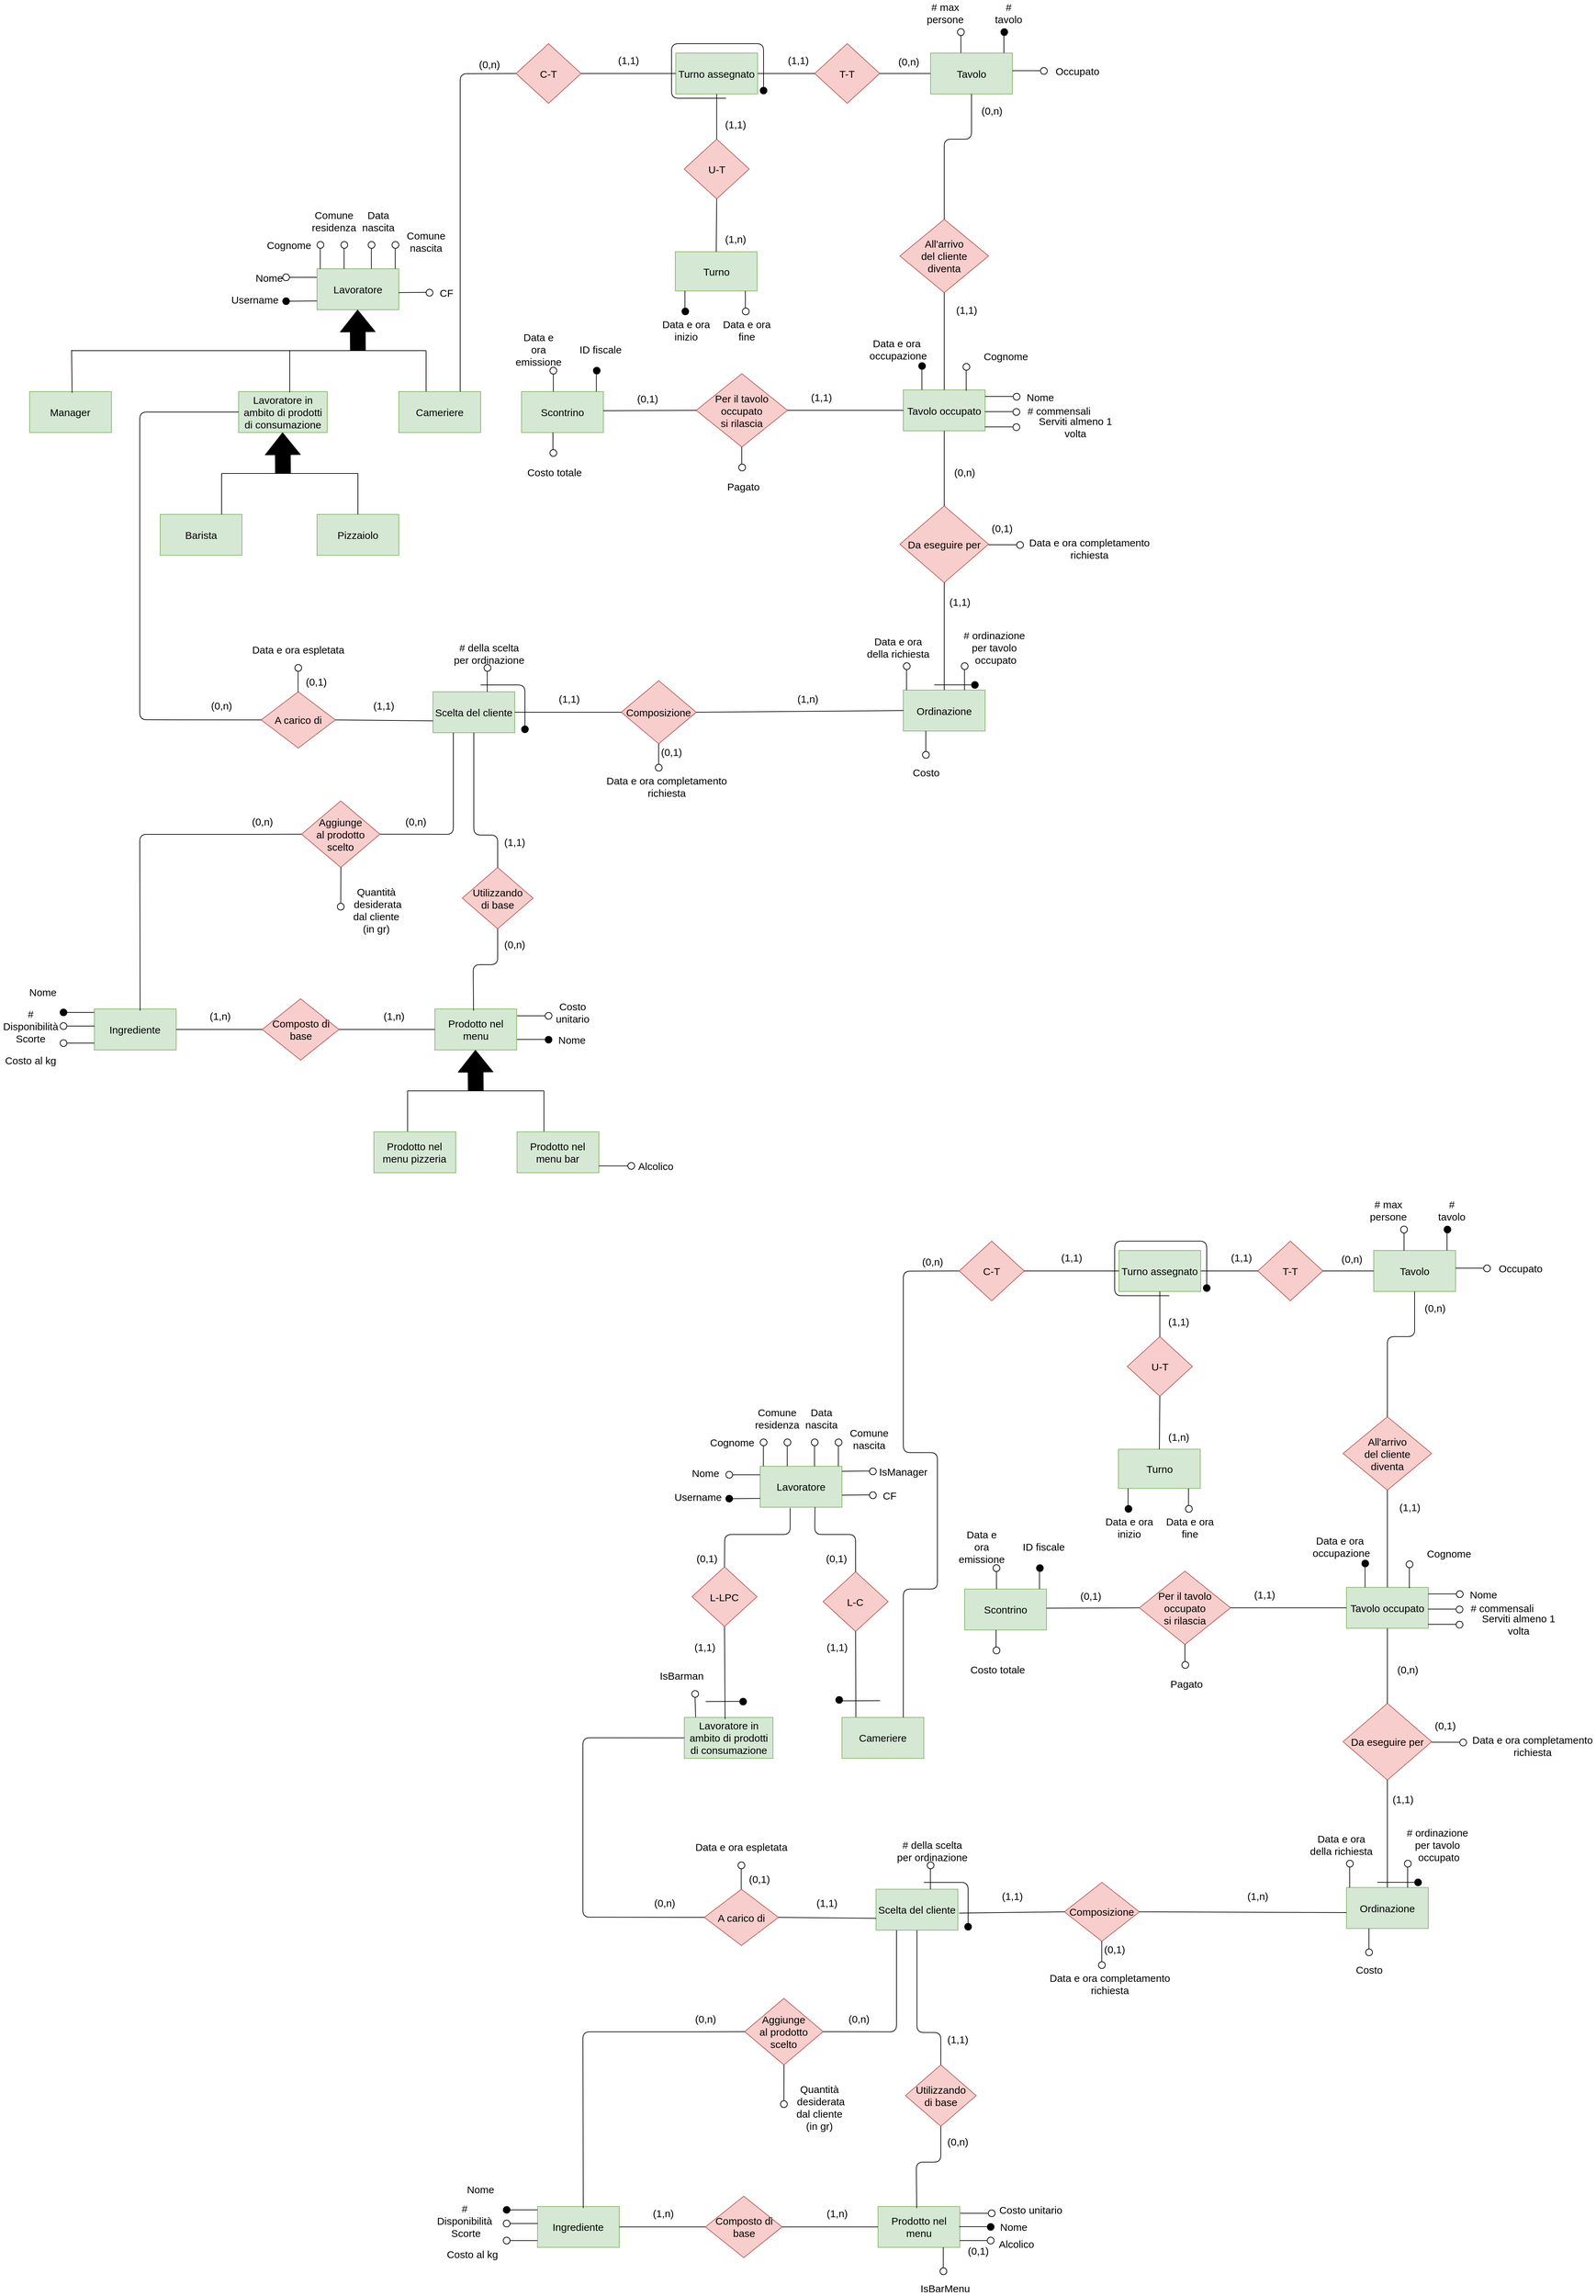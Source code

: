 <mxfile version="14.1.9" type="github">
  <diagram id="R2lEEEUBdFMjLlhIrx00" name="Page-1">
    <mxGraphModel dx="2317" dy="766" grid="1" gridSize="10" guides="1" tooltips="1" connect="1" arrows="1" fold="1" page="1" pageScale="1" pageWidth="850" pageHeight="1100" math="0" shadow="0" extFonts="Permanent Marker^https://fonts.googleapis.com/css?family=Permanent+Marker">
      <root>
        <mxCell id="0" />
        <mxCell id="1" parent="0" />
        <mxCell id="4OlCsBWtwcq7WQwYE5SA-6" value="Tavolo" style="rounded=0;whiteSpace=wrap;html=1;fontSize=15;fillColor=#d5e8d4;strokeColor=#82b366;" parent="1" vertex="1">
          <mxGeometry x="819.97" y="93.75" width="120" height="60" as="geometry" />
        </mxCell>
        <mxCell id="4OlCsBWtwcq7WQwYE5SA-8" value="Cameriere" style="rounded=0;whiteSpace=wrap;html=1;fontSize=15;fillColor=#d5e8d4;strokeColor=#82b366;" parent="1" vertex="1">
          <mxGeometry x="40" y="590" width="120" height="60" as="geometry" />
        </mxCell>
        <mxCell id="4OlCsBWtwcq7WQwYE5SA-9" value="Lavoratore" style="rounded=0;whiteSpace=wrap;html=1;fontSize=15;fillColor=#d5e8d4;strokeColor=#82b366;" parent="1" vertex="1">
          <mxGeometry x="-80" y="410" width="120" height="60" as="geometry" />
        </mxCell>
        <mxCell id="4OlCsBWtwcq7WQwYE5SA-10" value="Lavoratore in ambito di prodotti di consumazione" style="rounded=0;whiteSpace=wrap;html=1;fontSize=15;fillColor=#d5e8d4;strokeColor=#82b366;" parent="1" vertex="1">
          <mxGeometry x="-195" y="590" width="130" height="60" as="geometry" />
        </mxCell>
        <mxCell id="4OlCsBWtwcq7WQwYE5SA-11" value="Barista" style="rounded=0;whiteSpace=wrap;html=1;fontSize=15;fillColor=#d5e8d4;strokeColor=#82b366;" parent="1" vertex="1">
          <mxGeometry x="-310" y="770" width="120" height="60" as="geometry" />
        </mxCell>
        <mxCell id="4OlCsBWtwcq7WQwYE5SA-12" value="Pizzaiolo" style="rounded=0;whiteSpace=wrap;html=1;fontSize=15;fillColor=#d5e8d4;strokeColor=#82b366;" parent="1" vertex="1">
          <mxGeometry x="-80" y="770" width="120" height="60" as="geometry" />
        </mxCell>
        <mxCell id="4OlCsBWtwcq7WQwYE5SA-26" value="" style="endArrow=none;html=1;exitX=0.75;exitY=0;exitDx=0;exitDy=0;entryX=0;entryY=0.5;entryDx=0;entryDy=0;" parent="1" source="4OlCsBWtwcq7WQwYE5SA-8" target="lJe-HFZIRrYfDIe7xfwW-41" edge="1">
          <mxGeometry width="50" height="50" relative="1" as="geometry">
            <mxPoint x="240" y="645" as="sourcePoint" />
            <mxPoint x="220" y="310.0" as="targetPoint" />
            <Array as="points">
              <mxPoint x="130" y="390" />
              <mxPoint x="130" y="124" />
            </Array>
          </mxGeometry>
        </mxCell>
        <mxCell id="4OlCsBWtwcq7WQwYE5SA-27" value="" style="shape=flexArrow;endArrow=classic;html=1;endWidth=28;endSize=10.3;width=22;fillColor=#000000;fontSize=15;" parent="1" edge="1">
          <mxGeometry width="50" height="50" relative="1" as="geometry">
            <mxPoint x="-20" y="530" as="sourcePoint" />
            <mxPoint x="-20.5" y="470" as="targetPoint" />
          </mxGeometry>
        </mxCell>
        <mxCell id="4OlCsBWtwcq7WQwYE5SA-29" value="" style="shape=flexArrow;endArrow=classic;html=1;endWidth=28;endSize=10.3;width=22;fillColor=#000000;fontSize=15;" parent="1" edge="1">
          <mxGeometry width="50" height="50" relative="1" as="geometry">
            <mxPoint x="-130" y="710" as="sourcePoint" />
            <mxPoint x="-130.5" y="650" as="targetPoint" />
            <Array as="points">
              <mxPoint x="-130" y="700" />
            </Array>
          </mxGeometry>
        </mxCell>
        <mxCell id="4OlCsBWtwcq7WQwYE5SA-30" value="" style="endArrow=none;html=1;fillColor=#000000;fontSize=15;" parent="1" edge="1">
          <mxGeometry width="50" height="50" relative="1" as="geometry">
            <mxPoint x="-440" y="530" as="sourcePoint" />
            <mxPoint x="80" y="530" as="targetPoint" />
          </mxGeometry>
        </mxCell>
        <mxCell id="4OlCsBWtwcq7WQwYE5SA-31" value="" style="endArrow=none;html=1;fillColor=#000000;fontSize=15;" parent="1" edge="1">
          <mxGeometry width="50" height="50" relative="1" as="geometry">
            <mxPoint x="-220" y="710" as="sourcePoint" />
            <mxPoint x="-20" y="710" as="targetPoint" />
          </mxGeometry>
        </mxCell>
        <mxCell id="4OlCsBWtwcq7WQwYE5SA-32" value="" style="endArrow=none;html=1;fillColor=#000000;fontSize=15;" parent="1" edge="1">
          <mxGeometry width="50" height="50" relative="1" as="geometry">
            <mxPoint x="-120" y="591" as="sourcePoint" />
            <mxPoint x="-120" y="530" as="targetPoint" />
          </mxGeometry>
        </mxCell>
        <mxCell id="4OlCsBWtwcq7WQwYE5SA-33" value="" style="endArrow=none;html=1;fillColor=#000000;fontSize=15;" parent="1" edge="1">
          <mxGeometry width="50" height="50" relative="1" as="geometry">
            <mxPoint x="80" y="590" as="sourcePoint" />
            <mxPoint x="80" y="530" as="targetPoint" />
          </mxGeometry>
        </mxCell>
        <mxCell id="4OlCsBWtwcq7WQwYE5SA-34" value="" style="endArrow=none;html=1;fillColor=#000000;exitX=0.5;exitY=0;exitDx=0;exitDy=0;fontSize=15;" parent="1" source="4OlCsBWtwcq7WQwYE5SA-12" edge="1">
          <mxGeometry width="50" height="50" relative="1" as="geometry">
            <mxPoint x="-70" y="760" as="sourcePoint" />
            <mxPoint x="-20" y="710" as="targetPoint" />
          </mxGeometry>
        </mxCell>
        <mxCell id="4OlCsBWtwcq7WQwYE5SA-35" value="" style="endArrow=none;html=1;fillColor=#000000;exitX=0.75;exitY=0;exitDx=0;exitDy=0;fontSize=15;" parent="1" source="4OlCsBWtwcq7WQwYE5SA-11" edge="1">
          <mxGeometry width="50" height="50" relative="1" as="geometry">
            <mxPoint x="-270" y="760" as="sourcePoint" />
            <mxPoint x="-220" y="710" as="targetPoint" />
          </mxGeometry>
        </mxCell>
        <mxCell id="4OlCsBWtwcq7WQwYE5SA-36" value="&lt;div&gt;Da eseguire per &lt;br&gt;&lt;/div&gt;" style="rhombus;whiteSpace=wrap;html=1;fontSize=15;fillColor=#f8cecc;strokeColor=#b85450;" parent="1" vertex="1">
          <mxGeometry x="775" y="757.5" width="130" height="112.5" as="geometry" />
        </mxCell>
        <mxCell id="4OlCsBWtwcq7WQwYE5SA-37" value="Ordinazione" style="rounded=0;whiteSpace=wrap;html=1;strokeWidth=1;fontSize=15;fillColor=#d5e8d4;strokeColor=#82b366;" parent="1" vertex="1">
          <mxGeometry x="780" y="1027.5" width="120" height="60" as="geometry" />
        </mxCell>
        <mxCell id="4OlCsBWtwcq7WQwYE5SA-56" value="Scelta del cliente" style="rounded=0;whiteSpace=wrap;html=1;strokeWidth=1;fontSize=15;fillColor=#d5e8d4;strokeColor=#82b366;" parent="1" vertex="1">
          <mxGeometry x="90" y="1030" width="120" height="60" as="geometry" />
        </mxCell>
        <mxCell id="4OlCsBWtwcq7WQwYE5SA-60" value="&lt;div style=&quot;font-size: 15px;&quot;&gt;Composizione&lt;/div&gt;" style="rhombus;whiteSpace=wrap;html=1;fontSize=15;fillColor=#f8cecc;strokeColor=#b85450;" parent="1" vertex="1">
          <mxGeometry x="366.25" y="1013.75" width="110" height="92.5" as="geometry" />
        </mxCell>
        <mxCell id="4OlCsBWtwcq7WQwYE5SA-64" value="A carico di" style="rhombus;whiteSpace=wrap;html=1;fontSize=15;fillColor=#f8cecc;strokeColor=#b85450;" parent="1" vertex="1">
          <mxGeometry x="-161.87" y="1030" width="108.75" height="82.5" as="geometry" />
        </mxCell>
        <mxCell id="4OlCsBWtwcq7WQwYE5SA-65" value="" style="endArrow=none;html=1;fillColor=#000000;entryX=0;entryY=0.5;entryDx=0;entryDy=0;exitX=0;exitY=0.5;exitDx=0;exitDy=0;" parent="1" source="4OlCsBWtwcq7WQwYE5SA-64" target="4OlCsBWtwcq7WQwYE5SA-10" edge="1">
          <mxGeometry width="50" height="50" relative="1" as="geometry">
            <mxPoint x="60" y="990" as="sourcePoint" />
            <mxPoint x="110" y="940" as="targetPoint" />
            <Array as="points">
              <mxPoint x="-340" y="1071" />
              <mxPoint x="-340" y="620" />
            </Array>
          </mxGeometry>
        </mxCell>
        <mxCell id="4OlCsBWtwcq7WQwYE5SA-68" value="" style="endArrow=none;html=1;fillColor=#000000;exitX=1;exitY=0.5;exitDx=0;exitDy=0;entryX=0;entryY=0.71;entryDx=0;entryDy=0;entryPerimeter=0;fontSize=15;" parent="1" source="4OlCsBWtwcq7WQwYE5SA-64" target="4OlCsBWtwcq7WQwYE5SA-56" edge="1">
          <mxGeometry width="50" height="50" relative="1" as="geometry">
            <mxPoint x="-30" y="1085" as="sourcePoint" />
            <mxPoint x="90" y="1070" as="targetPoint" />
          </mxGeometry>
        </mxCell>
        <mxCell id="4OlCsBWtwcq7WQwYE5SA-69" value="" style="endArrow=none;html=1;fillColor=#000000;entryX=0;entryY=0.5;entryDx=0;entryDy=0;exitX=1;exitY=0.5;exitDx=0;exitDy=0;" parent="1" source="4OlCsBWtwcq7WQwYE5SA-56" target="4OlCsBWtwcq7WQwYE5SA-60" edge="1">
          <mxGeometry width="50" height="50" relative="1" as="geometry">
            <mxPoint x="270" y="1085" as="sourcePoint" />
            <mxPoint x="320" y="1035" as="targetPoint" />
          </mxGeometry>
        </mxCell>
        <mxCell id="4OlCsBWtwcq7WQwYE5SA-73" value="Utilizzando&lt;br&gt;di base" style="rhombus;whiteSpace=wrap;html=1;fontSize=15;fillColor=#f8cecc;strokeColor=#b85450;" parent="1" vertex="1">
          <mxGeometry x="133.12" y="1287.5" width="103.75" height="90" as="geometry" />
        </mxCell>
        <mxCell id="4OlCsBWtwcq7WQwYE5SA-74" value="Prodotto nel menu" style="rounded=0;whiteSpace=wrap;html=1;fontSize=15;fillColor=#d5e8d4;strokeColor=#82b366;" parent="1" vertex="1">
          <mxGeometry x="92.85" y="1495" width="120" height="60" as="geometry" />
        </mxCell>
        <mxCell id="4OlCsBWtwcq7WQwYE5SA-75" value="" style="shape=flexArrow;endArrow=classic;html=1;endWidth=28;endSize=10.3;width=22;fillColor=#000000;fontSize=15;" parent="1" edge="1">
          <mxGeometry width="50" height="50" relative="1" as="geometry">
            <mxPoint x="152.85" y="1615" as="sourcePoint" />
            <mxPoint x="152.35" y="1555" as="targetPoint" />
          </mxGeometry>
        </mxCell>
        <mxCell id="4OlCsBWtwcq7WQwYE5SA-76" value="" style="endArrow=none;html=1;fillColor=#000000;fontSize=15;" parent="1" edge="1">
          <mxGeometry width="50" height="50" relative="1" as="geometry">
            <mxPoint x="52.85" y="1615" as="sourcePoint" />
            <mxPoint x="252.85" y="1615" as="targetPoint" />
          </mxGeometry>
        </mxCell>
        <mxCell id="4OlCsBWtwcq7WQwYE5SA-77" value="" style="endArrow=none;html=1;fillColor=#000000;fontSize=15;" parent="1" edge="1">
          <mxGeometry width="50" height="50" relative="1" as="geometry">
            <mxPoint x="52.85" y="1676" as="sourcePoint" />
            <mxPoint x="52.85" y="1615" as="targetPoint" />
          </mxGeometry>
        </mxCell>
        <mxCell id="4OlCsBWtwcq7WQwYE5SA-78" value="" style="endArrow=none;html=1;fillColor=#000000;fontSize=15;" parent="1" edge="1">
          <mxGeometry width="50" height="50" relative="1" as="geometry">
            <mxPoint x="252.85" y="1675" as="sourcePoint" />
            <mxPoint x="252.85" y="1615" as="targetPoint" />
          </mxGeometry>
        </mxCell>
        <mxCell id="4OlCsBWtwcq7WQwYE5SA-79" value="Prodotto nel menu pizzeria" style="rounded=0;whiteSpace=wrap;html=1;fontSize=15;fillColor=#d5e8d4;strokeColor=#82b366;" parent="1" vertex="1">
          <mxGeometry x="3.44" y="1675" width="120" height="60" as="geometry" />
        </mxCell>
        <mxCell id="4OlCsBWtwcq7WQwYE5SA-80" value="Prodotto nel menu bar" style="rounded=0;whiteSpace=wrap;html=1;fontSize=15;fillColor=#d5e8d4;strokeColor=#82b366;" parent="1" vertex="1">
          <mxGeometry x="213.44" y="1675" width="120" height="60" as="geometry" />
        </mxCell>
        <mxCell id="4OlCsBWtwcq7WQwYE5SA-82" value="" style="endArrow=none;html=1;fillColor=#000000;entryX=0.5;entryY=1;entryDx=0;entryDy=0;exitX=0.5;exitY=0;exitDx=0;exitDy=0;fontSize=15;" parent="1" source="4OlCsBWtwcq7WQwYE5SA-73" target="4OlCsBWtwcq7WQwYE5SA-56" edge="1">
          <mxGeometry width="50" height="50" relative="1" as="geometry">
            <mxPoint x="125" y="1190" as="sourcePoint" />
            <mxPoint x="175" y="1140" as="targetPoint" />
            <Array as="points">
              <mxPoint x="185" y="1240" />
              <mxPoint x="150" y="1240" />
            </Array>
          </mxGeometry>
        </mxCell>
        <mxCell id="4OlCsBWtwcq7WQwYE5SA-83" value="" style="endArrow=none;html=1;fillColor=#000000;entryX=0.5;entryY=1;entryDx=0;entryDy=0;exitX=0.473;exitY=0.04;exitDx=0;exitDy=0;exitPerimeter=0;" parent="1" source="4OlCsBWtwcq7WQwYE5SA-74" target="4OlCsBWtwcq7WQwYE5SA-73" edge="1">
          <mxGeometry width="50" height="50" relative="1" as="geometry">
            <mxPoint x="125" y="1450" as="sourcePoint" />
            <mxPoint x="175" y="1400" as="targetPoint" />
            <Array as="points">
              <mxPoint x="149" y="1430" />
              <mxPoint x="185" y="1430" />
            </Array>
          </mxGeometry>
        </mxCell>
        <mxCell id="4OlCsBWtwcq7WQwYE5SA-84" value="Ingrediente" style="rounded=0;whiteSpace=wrap;html=1;fontSize=15;fillColor=#d5e8d4;strokeColor=#82b366;" parent="1" vertex="1">
          <mxGeometry x="-406.56" y="1495" width="120" height="60" as="geometry" />
        </mxCell>
        <mxCell id="4OlCsBWtwcq7WQwYE5SA-85" value="&lt;div style=&quot;font-size: 15px;&quot;&gt;Composto di base&lt;br style=&quot;font-size: 15px;&quot;&gt;&lt;/div&gt;" style="rhombus;whiteSpace=wrap;html=1;fontSize=15;fillColor=#f8cecc;strokeColor=#b85450;" parent="1" vertex="1">
          <mxGeometry x="-160.3" y="1480" width="112.5" height="90" as="geometry" />
        </mxCell>
        <mxCell id="4OlCsBWtwcq7WQwYE5SA-92" value="" style="endArrow=none;html=1;fillColor=#000000;entryX=0;entryY=0.5;entryDx=0;entryDy=0;exitX=1;exitY=0.5;exitDx=0;exitDy=0;fontSize=15;" parent="1" source="4OlCsBWtwcq7WQwYE5SA-84" target="4OlCsBWtwcq7WQwYE5SA-85" edge="1">
          <mxGeometry width="50" height="50" relative="1" as="geometry">
            <mxPoint x="-236.56" y="1555" as="sourcePoint" />
            <mxPoint x="-186.56" y="1505" as="targetPoint" />
          </mxGeometry>
        </mxCell>
        <mxCell id="4OlCsBWtwcq7WQwYE5SA-93" value="" style="endArrow=none;html=1;fillColor=#000000;entryX=0;entryY=0.5;entryDx=0;entryDy=0;exitX=1;exitY=0.5;exitDx=0;exitDy=0;fontSize=15;" parent="1" source="4OlCsBWtwcq7WQwYE5SA-85" target="4OlCsBWtwcq7WQwYE5SA-74" edge="1">
          <mxGeometry width="50" height="50" relative="1" as="geometry">
            <mxPoint x="-26.56" y="1550" as="sourcePoint" />
            <mxPoint x="23.44" y="1500" as="targetPoint" />
          </mxGeometry>
        </mxCell>
        <mxCell id="4OlCsBWtwcq7WQwYE5SA-117" value="" style="endArrow=none;html=1;fillColor=#000000;entryX=1;entryY=0.5;entryDx=0;entryDy=0;exitX=0.003;exitY=0.828;exitDx=0;exitDy=0;exitPerimeter=0;fontSize=15;" parent="1" target="4OlCsBWtwcq7WQwYE5SA-121" edge="1">
          <mxGeometry width="50" height="50" relative="1" as="geometry">
            <mxPoint x="-80.0" y="457.18" as="sourcePoint" />
            <mxPoint x="-105.36" y="442.5" as="targetPoint" />
          </mxGeometry>
        </mxCell>
        <mxCell id="4OlCsBWtwcq7WQwYE5SA-118" value="" style="ellipse;whiteSpace=wrap;html=1;aspect=fixed;direction=east;fontSize=15;" parent="1" vertex="1">
          <mxGeometry x="-130.36" y="417.5" width="10" height="10" as="geometry" />
        </mxCell>
        <mxCell id="4OlCsBWtwcq7WQwYE5SA-119" value="Username" style="text;html=1;strokeColor=none;fillColor=none;align=center;verticalAlign=middle;whiteSpace=wrap;rounded=0;direction=east;fontSize=15;" parent="1" vertex="1">
          <mxGeometry x="-210.72" y="445" width="80.36" height="20" as="geometry" />
        </mxCell>
        <mxCell id="4OlCsBWtwcq7WQwYE5SA-120" value="" style="endArrow=none;html=1;fillColor=#000000;entryX=1;entryY=0.5;entryDx=0;entryDy=0;exitX=0;exitY=0.25;exitDx=0;exitDy=0;fontSize=15;" parent="1" target="4OlCsBWtwcq7WQwYE5SA-118" edge="1">
          <mxGeometry width="50" height="50" relative="1" as="geometry">
            <mxPoint x="-80.36" y="422.5" as="sourcePoint" />
            <mxPoint x="-105.36" y="407.5" as="targetPoint" />
          </mxGeometry>
        </mxCell>
        <mxCell id="4OlCsBWtwcq7WQwYE5SA-121" value="" style="ellipse;whiteSpace=wrap;html=1;aspect=fixed;direction=east;fillColor=#000000;fontSize=15;" parent="1" vertex="1">
          <mxGeometry x="-130.36" y="452.5" width="10" height="10" as="geometry" />
        </mxCell>
        <mxCell id="4OlCsBWtwcq7WQwYE5SA-122" value="Nome" style="text;html=1;strokeColor=none;fillColor=none;align=center;verticalAlign=middle;whiteSpace=wrap;rounded=0;direction=east;fontSize=15;" parent="1" vertex="1">
          <mxGeometry x="-170.36" y="412.5" width="40" height="20" as="geometry" />
        </mxCell>
        <mxCell id="4OlCsBWtwcq7WQwYE5SA-145" value="" style="endArrow=none;html=1;fillColor=#000000;fontSize=15;" parent="1" edge="1">
          <mxGeometry width="50" height="50" relative="1" as="geometry">
            <mxPoint x="-75.29" y="410" as="sourcePoint" />
            <mxPoint x="-75.29" y="380" as="targetPoint" />
          </mxGeometry>
        </mxCell>
        <mxCell id="4OlCsBWtwcq7WQwYE5SA-146" value="" style="ellipse;whiteSpace=wrap;html=1;aspect=fixed;fontSize=15;" parent="1" vertex="1">
          <mxGeometry x="-80" y="370" width="10" height="10" as="geometry" />
        </mxCell>
        <mxCell id="4OlCsBWtwcq7WQwYE5SA-147" value="Cognome" style="text;html=1;strokeColor=none;fillColor=none;align=center;verticalAlign=middle;whiteSpace=wrap;rounded=0;fontSize=15;" parent="1" vertex="1">
          <mxGeometry x="-141.25" y="365" width="40" height="20" as="geometry" />
        </mxCell>
        <mxCell id="4OlCsBWtwcq7WQwYE5SA-148" value="" style="endArrow=none;html=1;fillColor=#000000;fontSize=15;" parent="1" edge="1">
          <mxGeometry width="50" height="50" relative="1" as="geometry">
            <mxPoint x="-40.29" y="410" as="sourcePoint" />
            <mxPoint x="-40.29" y="380" as="targetPoint" />
          </mxGeometry>
        </mxCell>
        <mxCell id="4OlCsBWtwcq7WQwYE5SA-149" value="" style="ellipse;whiteSpace=wrap;html=1;aspect=fixed;fontSize=15;" parent="1" vertex="1">
          <mxGeometry x="-45" y="370" width="10" height="10" as="geometry" />
        </mxCell>
        <mxCell id="4OlCsBWtwcq7WQwYE5SA-150" value="Comune residenza" style="text;html=1;strokeColor=none;fillColor=none;align=center;verticalAlign=middle;whiteSpace=wrap;rounded=0;fontSize=15;" parent="1" vertex="1">
          <mxGeometry x="-75" y="330" width="40" height="20" as="geometry" />
        </mxCell>
        <mxCell id="4OlCsBWtwcq7WQwYE5SA-151" value="" style="endArrow=none;html=1;fillColor=#000000;fontSize=15;" parent="1" edge="1">
          <mxGeometry width="50" height="50" relative="1" as="geometry">
            <mxPoint x="-0.29" y="410" as="sourcePoint" />
            <mxPoint x="-0.29" y="380" as="targetPoint" />
          </mxGeometry>
        </mxCell>
        <mxCell id="4OlCsBWtwcq7WQwYE5SA-152" value="" style="ellipse;whiteSpace=wrap;html=1;aspect=fixed;fontSize=15;" parent="1" vertex="1">
          <mxGeometry x="-5" y="370" width="10" height="10" as="geometry" />
        </mxCell>
        <mxCell id="4OlCsBWtwcq7WQwYE5SA-153" value="Data nascita" style="text;html=1;strokeColor=none;fillColor=none;align=center;verticalAlign=middle;whiteSpace=wrap;rounded=0;fontSize=15;" parent="1" vertex="1">
          <mxGeometry x="-10" y="330" width="40" height="20" as="geometry" />
        </mxCell>
        <mxCell id="4OlCsBWtwcq7WQwYE5SA-154" value="" style="endArrow=none;html=1;fillColor=#000000;fontSize=15;" parent="1" edge="1">
          <mxGeometry width="50" height="50" relative="1" as="geometry">
            <mxPoint x="34.71" y="410" as="sourcePoint" />
            <mxPoint x="34.71" y="380" as="targetPoint" />
          </mxGeometry>
        </mxCell>
        <mxCell id="4OlCsBWtwcq7WQwYE5SA-155" value="" style="ellipse;whiteSpace=wrap;html=1;aspect=fixed;fontSize=15;" parent="1" vertex="1">
          <mxGeometry x="30" y="370" width="10" height="10" as="geometry" />
        </mxCell>
        <mxCell id="4OlCsBWtwcq7WQwYE5SA-156" value="Comune nascita" style="text;html=1;strokeColor=none;fillColor=none;align=center;verticalAlign=middle;whiteSpace=wrap;rounded=0;fontSize=15;" parent="1" vertex="1">
          <mxGeometry x="60" y="360" width="40" height="20" as="geometry" />
        </mxCell>
        <mxCell id="4OlCsBWtwcq7WQwYE5SA-179" value="" style="endArrow=none;html=1;fillColor=#000000;fontSize=15;" parent="1" edge="1">
          <mxGeometry width="50" height="50" relative="1" as="geometry">
            <mxPoint x="927.5" y="93.75" as="sourcePoint" />
            <mxPoint x="927.5" y="63.75" as="targetPoint" />
          </mxGeometry>
        </mxCell>
        <mxCell id="4OlCsBWtwcq7WQwYE5SA-180" value="" style="ellipse;whiteSpace=wrap;html=1;aspect=fixed;fillColor=#000000;fontSize=15;" parent="1" vertex="1">
          <mxGeometry x="923.09" y="58.05" width="10" height="10" as="geometry" />
        </mxCell>
        <mxCell id="4OlCsBWtwcq7WQwYE5SA-181" value="&lt;div style=&quot;font-size: 15px;&quot;&gt;# tavolo&lt;/div&gt;" style="text;html=1;strokeColor=none;fillColor=none;align=center;verticalAlign=middle;whiteSpace=wrap;rounded=0;fontSize=15;" parent="1" vertex="1">
          <mxGeometry x="908.09" y="24.75" width="52.5" height="20" as="geometry" />
        </mxCell>
        <mxCell id="4OlCsBWtwcq7WQwYE5SA-190" value="" style="endArrow=none;html=1;fillColor=#000000;fontSize=15;" parent="1" edge="1">
          <mxGeometry width="50" height="50" relative="1" as="geometry">
            <mxPoint x="-107.79" y="1030" as="sourcePoint" />
            <mxPoint x="-107.79" y="1000" as="targetPoint" />
          </mxGeometry>
        </mxCell>
        <mxCell id="4OlCsBWtwcq7WQwYE5SA-191" value="" style="ellipse;whiteSpace=wrap;html=1;aspect=fixed;fontSize=15;" parent="1" vertex="1">
          <mxGeometry x="-112.5" y="990" width="10" height="10" as="geometry" />
        </mxCell>
        <mxCell id="4OlCsBWtwcq7WQwYE5SA-192" value="Data e ora espletata" style="text;html=1;strokeColor=none;fillColor=none;align=center;verticalAlign=middle;whiteSpace=wrap;rounded=0;fontSize=15;" parent="1" vertex="1">
          <mxGeometry x="-178.12" y="957.5" width="141.25" height="20" as="geometry" />
        </mxCell>
        <mxCell id="4OlCsBWtwcq7WQwYE5SA-196" value="" style="endArrow=none;html=1;fillColor=#000000;fontSize=15;" parent="1" edge="1">
          <mxGeometry width="50" height="50" relative="1" as="geometry">
            <mxPoint x="264.03" y="1545" as="sourcePoint" />
            <mxPoint x="263.44" y="1545" as="targetPoint" />
          </mxGeometry>
        </mxCell>
        <mxCell id="4OlCsBWtwcq7WQwYE5SA-198" value="Nome" style="text;html=1;strokeColor=none;fillColor=none;align=center;verticalAlign=middle;whiteSpace=wrap;rounded=0;fontSize=15;" parent="1" vertex="1">
          <mxGeometry x="274.03" y="1530" width="40" height="20" as="geometry" />
        </mxCell>
        <mxCell id="4OlCsBWtwcq7WQwYE5SA-199" value="" style="endArrow=none;html=1;fillColor=#000000;fontSize=15;" parent="1" source="4OlCsBWtwcq7WQwYE5SA-200" edge="1">
          <mxGeometry width="50" height="50" relative="1" as="geometry">
            <mxPoint x="333.44" y="1725" as="sourcePoint" />
            <mxPoint x="383.44" y="1725" as="targetPoint" />
          </mxGeometry>
        </mxCell>
        <mxCell id="4OlCsBWtwcq7WQwYE5SA-201" value="Alcolico" style="text;html=1;strokeColor=none;fillColor=none;align=center;verticalAlign=middle;whiteSpace=wrap;rounded=0;fontSize=15;" parent="1" vertex="1">
          <mxGeometry x="396.57" y="1715" width="40" height="20" as="geometry" />
        </mxCell>
        <mxCell id="4OlCsBWtwcq7WQwYE5SA-200" value="" style="ellipse;whiteSpace=wrap;html=1;aspect=fixed;fontSize=15;" parent="1" vertex="1">
          <mxGeometry x="375.94" y="1720" width="10" height="10" as="geometry" />
        </mxCell>
        <mxCell id="4OlCsBWtwcq7WQwYE5SA-208" value="" style="endArrow=none;html=1;fillColor=#000000;fontSize=15;" parent="1" target="4OlCsBWtwcq7WQwYE5SA-200" edge="1">
          <mxGeometry width="50" height="50" relative="1" as="geometry">
            <mxPoint x="333.44" y="1725" as="sourcePoint" />
            <mxPoint x="383.44" y="1725" as="targetPoint" />
          </mxGeometry>
        </mxCell>
        <mxCell id="4OlCsBWtwcq7WQwYE5SA-197" value="" style="ellipse;whiteSpace=wrap;html=1;aspect=fixed;fillColor=#000000;fontSize=15;" parent="1" vertex="1">
          <mxGeometry x="254.62" y="1535" width="10" height="10" as="geometry" />
        </mxCell>
        <mxCell id="4OlCsBWtwcq7WQwYE5SA-209" value="" style="endArrow=none;html=1;fillColor=#000000;fontSize=15;" parent="1" edge="1">
          <mxGeometry width="50" height="50" relative="1" as="geometry">
            <mxPoint x="213.44" y="1539.58" as="sourcePoint" />
            <mxPoint x="254.03" y="1539.58" as="targetPoint" />
          </mxGeometry>
        </mxCell>
        <mxCell id="4OlCsBWtwcq7WQwYE5SA-212" value="" style="ellipse;whiteSpace=wrap;html=1;aspect=fixed;direction=east;fillColor=#000000;fontSize=15;" parent="1" vertex="1">
          <mxGeometry x="-456.85" y="1495" width="10" height="10" as="geometry" />
        </mxCell>
        <mxCell id="4OlCsBWtwcq7WQwYE5SA-213" value="" style="endArrow=none;html=1;fillColor=#000000;entryX=1;entryY=0.5;entryDx=0;entryDy=0;exitX=0;exitY=0.25;exitDx=0;exitDy=0;fontSize=15;" parent="1" target="4OlCsBWtwcq7WQwYE5SA-212" edge="1">
          <mxGeometry width="50" height="50" relative="1" as="geometry">
            <mxPoint x="-406.85" y="1500" as="sourcePoint" />
            <mxPoint x="-431.85" y="1485" as="targetPoint" />
          </mxGeometry>
        </mxCell>
        <mxCell id="4OlCsBWtwcq7WQwYE5SA-214" value="&lt;div style=&quot;font-size: 15px;&quot;&gt;Nome&lt;/div&gt;" style="text;html=1;strokeColor=none;fillColor=none;align=center;verticalAlign=middle;whiteSpace=wrap;rounded=0;direction=east;fontSize=15;" parent="1" vertex="1">
          <mxGeometry x="-501.56" y="1460" width="40" height="20" as="geometry" />
        </mxCell>
        <mxCell id="4OlCsBWtwcq7WQwYE5SA-252" value="" style="endArrow=none;html=1;fillColor=#000000;fontSize=15;" parent="1" edge="1">
          <mxGeometry width="50" height="50" relative="1" as="geometry">
            <mxPoint x="784.71" y="1027.5" as="sourcePoint" />
            <mxPoint x="784.71" y="997.5" as="targetPoint" />
          </mxGeometry>
        </mxCell>
        <mxCell id="4OlCsBWtwcq7WQwYE5SA-253" value="" style="ellipse;whiteSpace=wrap;html=1;aspect=fixed;fontSize=15;" parent="1" vertex="1">
          <mxGeometry x="780" y="987.5" width="10" height="10" as="geometry" />
        </mxCell>
        <mxCell id="4OlCsBWtwcq7WQwYE5SA-254" value="Data e ora della richiesta" style="text;html=1;strokeColor=none;fillColor=none;align=center;verticalAlign=middle;whiteSpace=wrap;rounded=0;fontSize=15;" parent="1" vertex="1">
          <mxGeometry x="725" y="955" width="95" height="20" as="geometry" />
        </mxCell>
        <mxCell id="4OlCsBWtwcq7WQwYE5SA-255" value="" style="endArrow=none;html=1;fillColor=#000000;fontSize=15;" parent="1" edge="1">
          <mxGeometry width="50" height="50" relative="1" as="geometry">
            <mxPoint x="869.71" y="1027.5" as="sourcePoint" />
            <mxPoint x="869.71" y="997.5" as="targetPoint" />
          </mxGeometry>
        </mxCell>
        <mxCell id="4OlCsBWtwcq7WQwYE5SA-256" value="" style="ellipse;whiteSpace=wrap;html=1;aspect=fixed;fontSize=15;" parent="1" vertex="1">
          <mxGeometry x="865" y="987.5" width="10" height="10" as="geometry" />
        </mxCell>
        <mxCell id="4OlCsBWtwcq7WQwYE5SA-257" value="&lt;div style=&quot;font-size: 15px&quot;&gt;# ordinazione&lt;/div&gt;&lt;div style=&quot;font-size: 15px&quot;&gt;per tavolo&lt;br style=&quot;font-size: 15px&quot;&gt;&lt;/div&gt;&amp;nbsp;occupato" style="text;html=1;strokeColor=none;fillColor=none;align=center;verticalAlign=middle;whiteSpace=wrap;rounded=0;fontSize=15;" parent="1" vertex="1">
          <mxGeometry x="826.32" y="955" width="175" height="20" as="geometry" />
        </mxCell>
        <mxCell id="4OlCsBWtwcq7WQwYE5SA-261" value="" style="endArrow=none;html=1;fillColor=#000000;fontSize=15;" parent="1" edge="1">
          <mxGeometry width="50" height="50" relative="1" as="geometry">
            <mxPoint x="169.71" y="1030" as="sourcePoint" />
            <mxPoint x="169.71" y="1000" as="targetPoint" />
          </mxGeometry>
        </mxCell>
        <mxCell id="4OlCsBWtwcq7WQwYE5SA-262" value="" style="ellipse;whiteSpace=wrap;html=1;aspect=fixed;fontSize=15;" parent="1" vertex="1">
          <mxGeometry x="165" y="990" width="10" height="10" as="geometry" />
        </mxCell>
        <mxCell id="4OlCsBWtwcq7WQwYE5SA-263" value="# della scelta per ordinazione" style="text;html=1;strokeColor=none;fillColor=none;align=center;verticalAlign=middle;whiteSpace=wrap;rounded=0;fontSize=15;" parent="1" vertex="1">
          <mxGeometry x="115" y="963.75" width="115" height="20" as="geometry" />
        </mxCell>
        <mxCell id="4OlCsBWtwcq7WQwYE5SA-278" value="" style="endArrow=none;html=1;fillColor=#000000;fontSize=15;entryX=0.5;entryY=0;entryDx=0;entryDy=0;" parent="1" target="4OlCsBWtwcq7WQwYE5SA-279" edge="1">
          <mxGeometry width="50" height="50" relative="1" as="geometry">
            <mxPoint x="160" y="1020" as="sourcePoint" />
            <mxPoint x="220" y="1080" as="targetPoint" />
            <Array as="points">
              <mxPoint x="225" y="1020" />
            </Array>
          </mxGeometry>
        </mxCell>
        <mxCell id="4OlCsBWtwcq7WQwYE5SA-279" value="" style="ellipse;whiteSpace=wrap;html=1;aspect=fixed;fillColor=#000000;fontSize=15;" parent="1" vertex="1">
          <mxGeometry x="220" y="1080" width="10" height="10" as="geometry" />
        </mxCell>
        <mxCell id="4OlCsBWtwcq7WQwYE5SA-290" value="" style="endArrow=none;html=1;fillColor=#000000;exitX=1;exitY=0.75;exitDx=0;exitDy=0;fontSize=15;" parent="1" edge="1">
          <mxGeometry width="50" height="50" relative="1" as="geometry">
            <mxPoint x="-446.85" y="1520" as="sourcePoint" />
            <mxPoint x="-406.26" y="1520" as="targetPoint" />
            <Array as="points">
              <mxPoint x="-416.26" y="1520" />
            </Array>
          </mxGeometry>
        </mxCell>
        <mxCell id="4OlCsBWtwcq7WQwYE5SA-291" value="" style="ellipse;whiteSpace=wrap;html=1;aspect=fixed;fillColor=#FFFFFF;fontSize=15;" parent="1" vertex="1">
          <mxGeometry x="-456.85" y="1515" width="10" height="10" as="geometry" />
        </mxCell>
        <mxCell id="4OlCsBWtwcq7WQwYE5SA-292" value="&lt;div style=&quot;font-size: 15px&quot;&gt;#&lt;br&gt;&lt;/div&gt;&lt;div style=&quot;font-size: 15px&quot;&gt;Disponibilità&lt;/div&gt;&lt;div style=&quot;font-size: 15px&quot;&gt;Scorte&lt;br&gt;&lt;/div&gt;" style="text;html=1;strokeColor=none;fillColor=none;align=center;verticalAlign=middle;whiteSpace=wrap;rounded=0;direction=east;fontSize=15;" parent="1" vertex="1">
          <mxGeometry x="-520" y="1510" width="40" height="20" as="geometry" />
        </mxCell>
        <mxCell id="4OlCsBWtwcq7WQwYE5SA-300" value="" style="ellipse;whiteSpace=wrap;html=1;aspect=fixed;fontSize=15;" parent="1" vertex="1">
          <mxGeometry x="-50.18" y="1340" width="10" height="10" as="geometry" />
        </mxCell>
        <mxCell id="4OlCsBWtwcq7WQwYE5SA-301" value="&lt;div style=&quot;font-size: 15px&quot;&gt;Quantità&lt;/div&gt;&amp;nbsp;desiderata dal cliente (in gr)" style="text;html=1;strokeColor=none;fillColor=none;align=center;verticalAlign=middle;whiteSpace=wrap;rounded=0;fontSize=15;" parent="1" vertex="1">
          <mxGeometry x="-30.59" y="1340" width="75.59" height="20" as="geometry" />
        </mxCell>
        <mxCell id="4OlCsBWtwcq7WQwYE5SA-311" value="&lt;div&gt;(0,n)&lt;/div&gt;" style="text;html=1;strokeColor=none;fillColor=none;align=center;verticalAlign=middle;whiteSpace=wrap;rounded=0;fontSize=15;" parent="1" vertex="1">
          <mxGeometry x="768.13" y="95.8" width="40" height="20" as="geometry" />
        </mxCell>
        <mxCell id="4OlCsBWtwcq7WQwYE5SA-318" value="(1,1)" style="text;html=1;strokeColor=none;fillColor=none;align=center;verticalAlign=middle;whiteSpace=wrap;rounded=0;fontSize=15;" parent="1" vertex="1">
          <mxGeometry x="842.5" y="887.5" width="40" height="20" as="geometry" />
        </mxCell>
        <mxCell id="4OlCsBWtwcq7WQwYE5SA-319" value="(1,1)" style="text;html=1;strokeColor=none;fillColor=none;align=center;verticalAlign=middle;whiteSpace=wrap;rounded=0;fontSize=15;" parent="1" vertex="1">
          <mxGeometry x="270" y="1030" width="40" height="20" as="geometry" />
        </mxCell>
        <mxCell id="4OlCsBWtwcq7WQwYE5SA-320" value="(1,1)" style="text;html=1;strokeColor=none;fillColor=none;align=center;verticalAlign=middle;whiteSpace=wrap;rounded=0;fontSize=15;" parent="1" vertex="1">
          <mxGeometry x="190" y="1240" width="40" height="20" as="geometry" />
        </mxCell>
        <mxCell id="4OlCsBWtwcq7WQwYE5SA-323" value="(1,n)" style="text;html=1;strokeColor=none;fillColor=none;align=center;verticalAlign=middle;whiteSpace=wrap;rounded=0;fontSize=15;" parent="1" vertex="1">
          <mxGeometry x="620" y="1030" width="40" height="20" as="geometry" />
        </mxCell>
        <mxCell id="4OlCsBWtwcq7WQwYE5SA-325" value="(1,n)" style="text;html=1;strokeColor=none;fillColor=none;align=center;verticalAlign=middle;whiteSpace=wrap;rounded=0;fontSize=15;" parent="1" vertex="1">
          <mxGeometry x="513.86" y="360" width="40" height="12.5" as="geometry" />
        </mxCell>
        <mxCell id="4OlCsBWtwcq7WQwYE5SA-326" value="(0,n)" style="text;html=1;strokeColor=none;fillColor=none;align=center;verticalAlign=middle;whiteSpace=wrap;rounded=0;fontSize=15;" parent="1" vertex="1">
          <mxGeometry x="190" y="1390" width="40" height="20" as="geometry" />
        </mxCell>
        <mxCell id="4OlCsBWtwcq7WQwYE5SA-327" value="(1,n)" style="text;html=1;strokeColor=none;fillColor=none;align=center;verticalAlign=middle;whiteSpace=wrap;rounded=0;fontSize=15;" parent="1" vertex="1">
          <mxGeometry x="13.44" y="1495" width="40" height="20" as="geometry" />
        </mxCell>
        <mxCell id="4OlCsBWtwcq7WQwYE5SA-328" value="(1,n)" style="text;html=1;strokeColor=none;fillColor=none;align=center;verticalAlign=middle;whiteSpace=wrap;rounded=0;fontSize=15;" parent="1" vertex="1">
          <mxGeometry x="-241.56" y="1495" width="40" height="20" as="geometry" />
        </mxCell>
        <mxCell id="4OlCsBWtwcq7WQwYE5SA-330" value="(0,n)" style="text;html=1;strokeColor=none;fillColor=none;align=center;verticalAlign=middle;whiteSpace=wrap;rounded=0;fontSize=15;" parent="1" vertex="1">
          <mxGeometry x="45" y="1210" width="40" height="20" as="geometry" />
        </mxCell>
        <mxCell id="4OlCsBWtwcq7WQwYE5SA-332" value="(1,1)" style="text;html=1;strokeColor=none;fillColor=none;align=center;verticalAlign=middle;whiteSpace=wrap;rounded=0;fontSize=15;" parent="1" vertex="1">
          <mxGeometry x="-2.5" y="1040" width="40" height="20" as="geometry" />
        </mxCell>
        <mxCell id="4OlCsBWtwcq7WQwYE5SA-333" value="(0,n)" style="text;html=1;strokeColor=none;fillColor=none;align=center;verticalAlign=middle;whiteSpace=wrap;rounded=0;fontSize=15;" parent="1" vertex="1">
          <mxGeometry x="-240" y="1040" width="40" height="20" as="geometry" />
        </mxCell>
        <mxCell id="swewZfQwYdNOUrrXldT_-12" value="" style="endArrow=none;html=1;fillColor=#000000;fontSize=15;" parent="1" edge="1">
          <mxGeometry width="50" height="50" relative="1" as="geometry">
            <mxPoint x="812.96" y="1117.5" as="sourcePoint" />
            <mxPoint x="812.96" y="1087.5" as="targetPoint" />
          </mxGeometry>
        </mxCell>
        <mxCell id="swewZfQwYdNOUrrXldT_-13" value="" style="ellipse;whiteSpace=wrap;html=1;aspect=fixed;fontSize=15;" parent="1" vertex="1">
          <mxGeometry x="808.13" y="1117.5" width="10" height="10" as="geometry" />
        </mxCell>
        <mxCell id="swewZfQwYdNOUrrXldT_-14" value="&lt;div&gt;Costo&lt;/div&gt;" style="text;html=1;strokeColor=none;fillColor=none;align=center;verticalAlign=middle;whiteSpace=wrap;rounded=0;fontSize=15;" parent="1" vertex="1">
          <mxGeometry x="771.88" y="1137.5" width="82.5" height="20" as="geometry" />
        </mxCell>
        <mxCell id="swewZfQwYdNOUrrXldT_-20" value="" style="ellipse;whiteSpace=wrap;html=1;aspect=fixed;fontSize=15;" parent="1" vertex="1">
          <mxGeometry x="254.62" y="1500" width="10" height="10" as="geometry" />
        </mxCell>
        <mxCell id="swewZfQwYdNOUrrXldT_-21" value="Costo unitario" style="text;html=1;strokeColor=none;fillColor=none;align=center;verticalAlign=middle;whiteSpace=wrap;rounded=0;fontSize=15;" parent="1" vertex="1">
          <mxGeometry x="264.62" y="1490" width="60" height="20" as="geometry" />
        </mxCell>
        <mxCell id="swewZfQwYdNOUrrXldT_-22" value="" style="ellipse;whiteSpace=wrap;html=1;aspect=fixed;direction=east;fontSize=15;" parent="1" vertex="1">
          <mxGeometry x="-456.85" y="1540" width="10" height="10" as="geometry" />
        </mxCell>
        <mxCell id="swewZfQwYdNOUrrXldT_-23" value="" style="endArrow=none;html=1;fillColor=#000000;entryX=1;entryY=0.5;entryDx=0;entryDy=0;exitX=0;exitY=0.25;exitDx=0;exitDy=0;fontSize=15;" parent="1" target="swewZfQwYdNOUrrXldT_-22" edge="1">
          <mxGeometry width="50" height="50" relative="1" as="geometry">
            <mxPoint x="-406.85" y="1545" as="sourcePoint" />
            <mxPoint x="-431.85" y="1530" as="targetPoint" />
          </mxGeometry>
        </mxCell>
        <mxCell id="swewZfQwYdNOUrrXldT_-24" value="Costo al kg" style="text;html=1;strokeColor=none;fillColor=none;align=center;verticalAlign=middle;whiteSpace=wrap;rounded=0;direction=east;fontSize=15;" parent="1" vertex="1">
          <mxGeometry x="-544.85" y="1560" width="89.71" height="20" as="geometry" />
        </mxCell>
        <mxCell id="swewZfQwYdNOUrrXldT_-36" value="&lt;font style=&quot;font-size: 15px&quot;&gt;Aggiunge&lt;br&gt;al prodotto&lt;br&gt;scelto&lt;/font&gt;" style="rhombus;whiteSpace=wrap;html=1;fillColor=#f8cecc;strokeColor=#b85450;" parent="1" vertex="1">
          <mxGeometry x="-102.68" y="1190" width="115" height="97.5" as="geometry" />
        </mxCell>
        <mxCell id="swewZfQwYdNOUrrXldT_-37" value="" style="endArrow=none;html=1;entryX=0.25;entryY=1;entryDx=0;entryDy=0;exitX=1;exitY=0.5;exitDx=0;exitDy=0;" parent="1" source="swewZfQwYdNOUrrXldT_-36" target="4OlCsBWtwcq7WQwYE5SA-56" edge="1">
          <mxGeometry width="50" height="50" relative="1" as="geometry">
            <mxPoint x="60" y="1162.5" as="sourcePoint" />
            <mxPoint x="110" y="1112.5" as="targetPoint" />
            <Array as="points">
              <mxPoint x="120" y="1239" />
            </Array>
          </mxGeometry>
        </mxCell>
        <mxCell id="swewZfQwYdNOUrrXldT_-38" value="" style="endArrow=none;html=1;entryX=0;entryY=0.5;entryDx=0;entryDy=0;exitX=0.559;exitY=0.039;exitDx=0;exitDy=0;exitPerimeter=0;" parent="1" source="4OlCsBWtwcq7WQwYE5SA-84" target="swewZfQwYdNOUrrXldT_-36" edge="1">
          <mxGeometry width="50" height="50" relative="1" as="geometry">
            <mxPoint x="-180" y="1297.5" as="sourcePoint" />
            <mxPoint x="-155" y="1230" as="targetPoint" />
            <Array as="points">
              <mxPoint x="-340" y="1239" />
              <mxPoint x="-180" y="1239" />
            </Array>
          </mxGeometry>
        </mxCell>
        <mxCell id="swewZfQwYdNOUrrXldT_-41" value="(0,n)" style="text;html=1;strokeColor=none;fillColor=none;align=center;verticalAlign=middle;whiteSpace=wrap;rounded=0;fontSize=15;" parent="1" vertex="1">
          <mxGeometry x="-180" y="1210" width="40" height="20" as="geometry" />
        </mxCell>
        <mxCell id="swewZfQwYdNOUrrXldT_-43" value="" style="endArrow=none;html=1;exitX=0.5;exitY=0;exitDx=0;exitDy=0;" parent="1" source="4OlCsBWtwcq7WQwYE5SA-300" edge="1">
          <mxGeometry width="50" height="50" relative="1" as="geometry">
            <mxPoint x="-95" y="1337.5" as="sourcePoint" />
            <mxPoint x="-45" y="1287.5" as="targetPoint" />
          </mxGeometry>
        </mxCell>
        <mxCell id="ux0cNQA0ZT7cPo3qGCOx-5" value="&lt;font style=&quot;font-size: 15px&quot;&gt;(0,1)&lt;/font&gt;" style="text;html=1;strokeColor=none;fillColor=none;align=center;verticalAlign=middle;whiteSpace=wrap;rounded=0;" parent="1" vertex="1">
          <mxGeometry x="-101.25" y="1005" width="40" height="20" as="geometry" />
        </mxCell>
        <mxCell id="ux0cNQA0ZT7cPo3qGCOx-10" value="" style="endArrow=none;html=1;" parent="1" edge="1">
          <mxGeometry width="50" height="50" relative="1" as="geometry">
            <mxPoint x="825.38" y="1019.88" as="sourcePoint" />
            <mxPoint x="880" y="1019.88" as="targetPoint" />
            <Array as="points">
              <mxPoint x="860" y="1019.88" />
            </Array>
          </mxGeometry>
        </mxCell>
        <mxCell id="ux0cNQA0ZT7cPo3qGCOx-11" value="" style="ellipse;whiteSpace=wrap;html=1;aspect=fixed;fillColor=#000000;fontSize=15;" parent="1" vertex="1">
          <mxGeometry x="880" y="1015" width="10" height="10" as="geometry" />
        </mxCell>
        <mxCell id="IY3feQeLTkke1r5eDcUl-9" value="" style="endArrow=none;html=1;entryX=0.5;entryY=1;entryDx=0;entryDy=0;exitX=0.5;exitY=0;exitDx=0;exitDy=0;" parent="1" source="4OlCsBWtwcq7WQwYE5SA-37" target="4OlCsBWtwcq7WQwYE5SA-36" edge="1">
          <mxGeometry width="50" height="50" relative="1" as="geometry">
            <mxPoint x="804.38" y="961.25" as="sourcePoint" />
            <mxPoint x="854.38" y="911.25" as="targetPoint" />
          </mxGeometry>
        </mxCell>
        <mxCell id="ME6MGVr714aeme4-ejoL-1" value="&lt;font style=&quot;font-size: 15px&quot;&gt;Manager&lt;/font&gt;" style="rounded=0;whiteSpace=wrap;html=1;fillColor=#d5e8d4;strokeColor=#82b366;" parent="1" vertex="1">
          <mxGeometry x="-501.56" y="590" width="120" height="60" as="geometry" />
        </mxCell>
        <mxCell id="ME6MGVr714aeme4-ejoL-3" value="" style="endArrow=none;html=1;fillColor=#000000;fontSize=15;exitX=0.519;exitY=0.029;exitDx=0;exitDy=0;exitPerimeter=0;" parent="1" source="ME6MGVr714aeme4-ejoL-1" edge="1">
          <mxGeometry width="50" height="50" relative="1" as="geometry">
            <mxPoint x="-440.0" y="590" as="sourcePoint" />
            <mxPoint x="-440" y="529" as="targetPoint" />
          </mxGeometry>
        </mxCell>
        <mxCell id="P4nzT5ZqZU1wcUcl3abW-1" value="" style="endArrow=none;html=1;fillColor=#000000;fontSize=15;" parent="1" edge="1">
          <mxGeometry width="50" height="50" relative="1" as="geometry">
            <mxPoint x="213.44" y="1505" as="sourcePoint" />
            <mxPoint x="254.03" y="1505" as="targetPoint" />
          </mxGeometry>
        </mxCell>
        <mxCell id="Chu029IUEQaQD8QUGk9Y-2" value="Tavolo occupato" style="rounded=0;whiteSpace=wrap;html=1;fontSize=15;fillColor=#d5e8d4;strokeColor=#82b366;" parent="1" vertex="1">
          <mxGeometry x="780" y="587.5" width="120" height="60" as="geometry" />
        </mxCell>
        <mxCell id="Chu029IUEQaQD8QUGk9Y-3" value="" style="endArrow=none;html=1;fillColor=#000000;fontSize=15;" parent="1" edge="1">
          <mxGeometry width="50" height="50" relative="1" as="geometry">
            <mxPoint x="864.41" y="93.75" as="sourcePoint" />
            <mxPoint x="864.41" y="63.75" as="targetPoint" />
          </mxGeometry>
        </mxCell>
        <mxCell id="Chu029IUEQaQD8QUGk9Y-4" value="" style="ellipse;whiteSpace=wrap;html=1;aspect=fixed;fontSize=15;fillColor=#FFFFFF;" parent="1" vertex="1">
          <mxGeometry x="859.41" y="58.05" width="10" height="10" as="geometry" />
        </mxCell>
        <mxCell id="Chu029IUEQaQD8QUGk9Y-5" value="# max persone" style="text;html=1;strokeColor=none;fillColor=none;align=center;verticalAlign=middle;whiteSpace=wrap;rounded=0;fontSize=15;" parent="1" vertex="1">
          <mxGeometry x="814.97" y="24.75" width="52.5" height="20" as="geometry" />
        </mxCell>
        <mxCell id="Chu029IUEQaQD8QUGk9Y-6" value="All&#39;arrivo&lt;br&gt;del cliente&lt;br&gt;diventa" style="rhombus;whiteSpace=wrap;html=1;fontSize=15;fillColor=#f8cecc;strokeColor=#b85450;" parent="1" vertex="1">
          <mxGeometry x="775" y="337.5" width="130" height="107.5" as="geometry" />
        </mxCell>
        <mxCell id="Chu029IUEQaQD8QUGk9Y-7" value="" style="endArrow=none;html=1;entryX=0.5;entryY=1;entryDx=0;entryDy=0;exitX=0.5;exitY=0;exitDx=0;exitDy=0;" parent="1" source="Chu029IUEQaQD8QUGk9Y-6" target="4OlCsBWtwcq7WQwYE5SA-6" edge="1">
          <mxGeometry width="50" height="50" relative="1" as="geometry">
            <mxPoint x="815" y="299" as="sourcePoint" />
            <mxPoint x="865" y="249" as="targetPoint" />
            <Array as="points">
              <mxPoint x="840" y="220" />
              <mxPoint x="880" y="220" />
            </Array>
          </mxGeometry>
        </mxCell>
        <mxCell id="Chu029IUEQaQD8QUGk9Y-8" value="" style="endArrow=none;html=1;entryX=0.5;entryY=1;entryDx=0;entryDy=0;exitX=0.5;exitY=0;exitDx=0;exitDy=0;" parent="1" source="Chu029IUEQaQD8QUGk9Y-2" target="Chu029IUEQaQD8QUGk9Y-6" edge="1">
          <mxGeometry width="50" height="50" relative="1" as="geometry">
            <mxPoint x="832.5" y="527.5" as="sourcePoint" />
            <mxPoint x="882.5" y="477.5" as="targetPoint" />
          </mxGeometry>
        </mxCell>
        <mxCell id="Chu029IUEQaQD8QUGk9Y-9" value="" style="endArrow=none;html=1;entryX=0.5;entryY=1;entryDx=0;entryDy=0;exitX=0.5;exitY=0;exitDx=0;exitDy=0;" parent="1" source="4OlCsBWtwcq7WQwYE5SA-36" target="Chu029IUEQaQD8QUGk9Y-2" edge="1">
          <mxGeometry width="50" height="50" relative="1" as="geometry">
            <mxPoint x="815" y="737.5" as="sourcePoint" />
            <mxPoint x="865" y="687.5" as="targetPoint" />
          </mxGeometry>
        </mxCell>
        <mxCell id="Chu029IUEQaQD8QUGk9Y-10" value="" style="endArrow=none;html=1;fillColor=#000000;fontSize=15;" parent="1" edge="1">
          <mxGeometry width="50" height="50" relative="1" as="geometry">
            <mxPoint x="807.21" y="587.5" as="sourcePoint" />
            <mxPoint x="807.21" y="557.5" as="targetPoint" />
          </mxGeometry>
        </mxCell>
        <mxCell id="Chu029IUEQaQD8QUGk9Y-11" value="" style="ellipse;whiteSpace=wrap;html=1;aspect=fixed;fontSize=15;fillColor=#000000;" parent="1" vertex="1">
          <mxGeometry x="802.5" y="547.5" width="10" height="10" as="geometry" />
        </mxCell>
        <mxCell id="Chu029IUEQaQD8QUGk9Y-12" value="Data e ora&amp;nbsp; occupazione" style="text;html=1;strokeColor=none;fillColor=none;align=center;verticalAlign=middle;whiteSpace=wrap;rounded=0;fontSize=15;" parent="1" vertex="1">
          <mxGeometry x="725" y="517.5" width="95" height="20" as="geometry" />
        </mxCell>
        <mxCell id="Chu029IUEQaQD8QUGk9Y-13" value="" style="endArrow=none;html=1;fillColor=#000000;fontSize=15;" parent="1" edge="1">
          <mxGeometry width="50" height="50" relative="1" as="geometry">
            <mxPoint x="872.21" y="588.75" as="sourcePoint" />
            <mxPoint x="872.21" y="558.75" as="targetPoint" />
          </mxGeometry>
        </mxCell>
        <mxCell id="Chu029IUEQaQD8QUGk9Y-14" value="" style="ellipse;whiteSpace=wrap;html=1;aspect=fixed;fontSize=15;" parent="1" vertex="1">
          <mxGeometry x="867.5" y="548.75" width="10" height="10" as="geometry" />
        </mxCell>
        <mxCell id="Chu029IUEQaQD8QUGk9Y-15" value="Cognome" style="text;html=1;strokeColor=none;fillColor=none;align=center;verticalAlign=middle;whiteSpace=wrap;rounded=0;fontSize=15;" parent="1" vertex="1">
          <mxGeometry x="882.5" y="527.5" width="95" height="20" as="geometry" />
        </mxCell>
        <mxCell id="Chu029IUEQaQD8QUGk9Y-20" value="# commensali" style="text;html=1;strokeColor=none;fillColor=none;align=center;verticalAlign=middle;whiteSpace=wrap;rounded=0;fontSize=15;" parent="1" vertex="1">
          <mxGeometry x="960.59" y="607.5" width="95" height="20" as="geometry" />
        </mxCell>
        <mxCell id="Chu029IUEQaQD8QUGk9Y-23" value="&lt;font style=&quot;font-size: 15px&quot;&gt;(0,n)&lt;/font&gt;" style="text;html=1;strokeColor=none;fillColor=none;align=center;verticalAlign=middle;whiteSpace=wrap;rounded=0;" parent="1" vertex="1">
          <mxGeometry x="889.62" y="167.5" width="40" height="20" as="geometry" />
        </mxCell>
        <mxCell id="Chu029IUEQaQD8QUGk9Y-24" value="&lt;font style=&quot;font-size: 15px&quot;&gt;(1,1)&lt;/font&gt;" style="text;html=1;strokeColor=none;fillColor=none;align=center;verticalAlign=middle;whiteSpace=wrap;rounded=0;" parent="1" vertex="1">
          <mxGeometry x="852.5" y="460" width="40" height="20" as="geometry" />
        </mxCell>
        <mxCell id="Chu029IUEQaQD8QUGk9Y-25" value="&lt;font style=&quot;font-size: 15px&quot;&gt;(0,n)&lt;/font&gt;" style="text;html=1;strokeColor=none;fillColor=none;align=center;verticalAlign=middle;whiteSpace=wrap;rounded=0;" parent="1" vertex="1">
          <mxGeometry x="849.62" y="697.5" width="40" height="20" as="geometry" />
        </mxCell>
        <mxCell id="lJe-HFZIRrYfDIe7xfwW-1" value="Scontrino" style="rounded=0;whiteSpace=wrap;html=1;fontSize=15;fillColor=#d5e8d4;strokeColor=#82b366;" parent="1" vertex="1">
          <mxGeometry x="220" y="590" width="120" height="60" as="geometry" />
        </mxCell>
        <mxCell id="lJe-HFZIRrYfDIe7xfwW-3" value="" style="endArrow=none;html=1;entryX=0;entryY=0.5;entryDx=0;entryDy=0;exitX=1;exitY=0.5;exitDx=0;exitDy=0;" parent="1" source="4OlCsBWtwcq7WQwYE5SA-60" target="4OlCsBWtwcq7WQwYE5SA-37" edge="1">
          <mxGeometry width="50" height="50" relative="1" as="geometry">
            <mxPoint x="550" y="1080" as="sourcePoint" />
            <mxPoint x="600" y="1030" as="targetPoint" />
          </mxGeometry>
        </mxCell>
        <mxCell id="lJe-HFZIRrYfDIe7xfwW-4" value="Per il tavolo&lt;br&gt;occupato&lt;br&gt;si rilascia" style="rhombus;whiteSpace=wrap;html=1;fontSize=15;fillColor=#f8cecc;strokeColor=#b85450;" parent="1" vertex="1">
          <mxGeometry x="476.25" y="563.75" width="133.75" height="107.5" as="geometry" />
        </mxCell>
        <mxCell id="lJe-HFZIRrYfDIe7xfwW-5" value="" style="endArrow=none;html=1;entryX=0;entryY=0.5;entryDx=0;entryDy=0;" parent="1" target="lJe-HFZIRrYfDIe7xfwW-4" edge="1">
          <mxGeometry width="50" height="50" relative="1" as="geometry">
            <mxPoint x="340" y="618" as="sourcePoint" />
            <mxPoint x="431.25" y="592.5" as="targetPoint" />
          </mxGeometry>
        </mxCell>
        <mxCell id="lJe-HFZIRrYfDIe7xfwW-6" value="" style="endArrow=none;html=1;entryX=0;entryY=0.5;entryDx=0;entryDy=0;exitX=1;exitY=0.5;exitDx=0;exitDy=0;" parent="1" source="lJe-HFZIRrYfDIe7xfwW-4" target="Chu029IUEQaQD8QUGk9Y-2" edge="1">
          <mxGeometry width="50" height="50" relative="1" as="geometry">
            <mxPoint x="610" y="640" as="sourcePoint" />
            <mxPoint x="720" y="592.5" as="targetPoint" />
          </mxGeometry>
        </mxCell>
        <mxCell id="lJe-HFZIRrYfDIe7xfwW-7" value="(1,1)" style="text;html=1;strokeColor=none;fillColor=none;align=center;verticalAlign=middle;whiteSpace=wrap;rounded=0;fontSize=15;" parent="1" vertex="1">
          <mxGeometry x="640" y="587.5" width="40" height="20" as="geometry" />
        </mxCell>
        <mxCell id="lJe-HFZIRrYfDIe7xfwW-8" value="(0,1)" style="text;html=1;strokeColor=none;fillColor=none;align=center;verticalAlign=middle;whiteSpace=wrap;rounded=0;fontSize=15;" parent="1" vertex="1">
          <mxGeometry x="385" y="590" width="40" height="20" as="geometry" />
        </mxCell>
        <mxCell id="lJe-HFZIRrYfDIe7xfwW-11" value="Serviti almeno 1 volta" style="text;html=1;strokeColor=none;fillColor=none;align=center;verticalAlign=middle;whiteSpace=wrap;rounded=0;fontSize=15;" parent="1" vertex="1">
          <mxGeometry x="960.59" y="632.17" width="142.5" height="20" as="geometry" />
        </mxCell>
        <mxCell id="lJe-HFZIRrYfDIe7xfwW-12" value="" style="endArrow=none;html=1;fillColor=#000000;fontSize=15;" parent="1" edge="1">
          <mxGeometry width="50" height="50" relative="1" as="geometry">
            <mxPoint x="329.72" y="590" as="sourcePoint" />
            <mxPoint x="329.72" y="560" as="targetPoint" />
          </mxGeometry>
        </mxCell>
        <mxCell id="lJe-HFZIRrYfDIe7xfwW-13" value="" style="ellipse;whiteSpace=wrap;html=1;aspect=fixed;fillColor=#000000;fontSize=15;" parent="1" vertex="1">
          <mxGeometry x="325.31" y="554.3" width="10" height="10" as="geometry" />
        </mxCell>
        <mxCell id="lJe-HFZIRrYfDIe7xfwW-14" value="ID fiscale" style="text;html=1;strokeColor=none;fillColor=none;align=center;verticalAlign=middle;whiteSpace=wrap;rounded=0;fontSize=15;" parent="1" vertex="1">
          <mxGeometry x="296.25" y="517.5" width="79.69" height="20" as="geometry" />
        </mxCell>
        <mxCell id="lJe-HFZIRrYfDIe7xfwW-15" value="" style="endArrow=none;html=1;fillColor=#000000;fontSize=15;" parent="1" edge="1">
          <mxGeometry width="50" height="50" relative="1" as="geometry">
            <mxPoint x="266.63" y="590" as="sourcePoint" />
            <mxPoint x="266.63" y="560" as="targetPoint" />
          </mxGeometry>
        </mxCell>
        <mxCell id="lJe-HFZIRrYfDIe7xfwW-16" value="" style="ellipse;whiteSpace=wrap;html=1;aspect=fixed;fontSize=15;fillColor=#FFFFFF;" parent="1" vertex="1">
          <mxGeometry x="261.63" y="554.3" width="10" height="10" as="geometry" />
        </mxCell>
        <mxCell id="lJe-HFZIRrYfDIe7xfwW-17" value="Data e ora&lt;br&gt;emissione" style="text;html=1;strokeColor=none;fillColor=none;align=center;verticalAlign=middle;whiteSpace=wrap;rounded=0;fontSize=15;" parent="1" vertex="1">
          <mxGeometry x="210" y="517.5" width="69.69" height="20" as="geometry" />
        </mxCell>
        <mxCell id="lJe-HFZIRrYfDIe7xfwW-20" value="" style="endArrow=none;html=1;fillColor=#000000;fontSize=15;" parent="1" edge="1">
          <mxGeometry width="50" height="50" relative="1" as="geometry">
            <mxPoint x="266.04" y="680" as="sourcePoint" />
            <mxPoint x="266.04" y="650" as="targetPoint" />
          </mxGeometry>
        </mxCell>
        <mxCell id="lJe-HFZIRrYfDIe7xfwW-21" value="" style="ellipse;whiteSpace=wrap;html=1;aspect=fixed;fontSize=15;" parent="1" vertex="1">
          <mxGeometry x="261.62" y="675" width="10" height="10" as="geometry" />
        </mxCell>
        <mxCell id="lJe-HFZIRrYfDIe7xfwW-22" value="Costo totale" style="text;html=1;strokeColor=none;fillColor=none;align=center;verticalAlign=middle;whiteSpace=wrap;rounded=0;fontSize=15;" parent="1" vertex="1">
          <mxGeometry x="226.63" y="697.5" width="83.37" height="20" as="geometry" />
        </mxCell>
        <mxCell id="lJe-HFZIRrYfDIe7xfwW-24" value="" style="endArrow=none;html=1;fillColor=#000000;fontSize=15;" parent="1" edge="1">
          <mxGeometry width="50" height="50" relative="1" as="geometry">
            <mxPoint x="950.59" y="602.5" as="sourcePoint" />
            <mxPoint x="950.0" y="602.5" as="targetPoint" />
          </mxGeometry>
        </mxCell>
        <mxCell id="lJe-HFZIRrYfDIe7xfwW-25" value="Nome" style="text;html=1;strokeColor=none;fillColor=none;align=center;verticalAlign=middle;whiteSpace=wrap;rounded=0;fontSize=15;" parent="1" vertex="1">
          <mxGeometry x="960.59" y="587.5" width="40" height="20" as="geometry" />
        </mxCell>
        <mxCell id="lJe-HFZIRrYfDIe7xfwW-26" value="" style="ellipse;whiteSpace=wrap;html=1;aspect=fixed;fontSize=15;fillColor=#FFFFFF;" parent="1" vertex="1">
          <mxGeometry x="941.18" y="592.5" width="10" height="10" as="geometry" />
        </mxCell>
        <mxCell id="lJe-HFZIRrYfDIe7xfwW-27" value="" style="endArrow=none;html=1;fillColor=#000000;fontSize=15;" parent="1" edge="1">
          <mxGeometry width="50" height="50" relative="1" as="geometry">
            <mxPoint x="900.0" y="597.08" as="sourcePoint" />
            <mxPoint x="940.59" y="597.08" as="targetPoint" />
          </mxGeometry>
        </mxCell>
        <mxCell id="lJe-HFZIRrYfDIe7xfwW-29" value="" style="endArrow=none;html=1;fillColor=#000000;fontSize=15;" parent="1" edge="1">
          <mxGeometry width="50" height="50" relative="1" as="geometry">
            <mxPoint x="950.21" y="624.83" as="sourcePoint" />
            <mxPoint x="949.62" y="624.83" as="targetPoint" />
          </mxGeometry>
        </mxCell>
        <mxCell id="lJe-HFZIRrYfDIe7xfwW-30" value="" style="ellipse;whiteSpace=wrap;html=1;aspect=fixed;fontSize=15;fillColor=#FFFFFF;" parent="1" vertex="1">
          <mxGeometry x="940.8" y="614.83" width="10" height="10" as="geometry" />
        </mxCell>
        <mxCell id="lJe-HFZIRrYfDIe7xfwW-31" value="" style="endArrow=none;html=1;fillColor=#000000;fontSize=15;" parent="1" edge="1">
          <mxGeometry width="50" height="50" relative="1" as="geometry">
            <mxPoint x="899.62" y="619.41" as="sourcePoint" />
            <mxPoint x="940.21" y="619.41" as="targetPoint" />
          </mxGeometry>
        </mxCell>
        <mxCell id="lJe-HFZIRrYfDIe7xfwW-32" value="" style="endArrow=none;html=1;fillColor=#000000;fontSize=15;" parent="1" edge="1">
          <mxGeometry width="50" height="50" relative="1" as="geometry">
            <mxPoint x="950.21" y="647.17" as="sourcePoint" />
            <mxPoint x="949.62" y="647.17" as="targetPoint" />
          </mxGeometry>
        </mxCell>
        <mxCell id="lJe-HFZIRrYfDIe7xfwW-33" value="" style="ellipse;whiteSpace=wrap;html=1;aspect=fixed;fontSize=15;fillColor=#FFFFFF;" parent="1" vertex="1">
          <mxGeometry x="940.8" y="637.17" width="10" height="10" as="geometry" />
        </mxCell>
        <mxCell id="lJe-HFZIRrYfDIe7xfwW-34" value="" style="endArrow=none;html=1;fillColor=#000000;fontSize=15;" parent="1" edge="1">
          <mxGeometry width="50" height="50" relative="1" as="geometry">
            <mxPoint x="899.62" y="641.75" as="sourcePoint" />
            <mxPoint x="940.21" y="641.75" as="targetPoint" />
          </mxGeometry>
        </mxCell>
        <mxCell id="lJe-HFZIRrYfDIe7xfwW-35" value="Turno" style="rounded=0;whiteSpace=wrap;html=1;fontSize=15;fillColor=#d5e8d4;strokeColor=#82b366;" parent="1" vertex="1">
          <mxGeometry x="445.55" y="385" width="120" height="57.5" as="geometry" />
        </mxCell>
        <mxCell id="lJe-HFZIRrYfDIe7xfwW-39" value="Turno assegnato" style="rounded=0;whiteSpace=wrap;html=1;fontSize=15;fillColor=#d5e8d4;strokeColor=#82b366;" parent="1" vertex="1">
          <mxGeometry x="446.24" y="93.75" width="120" height="60" as="geometry" />
        </mxCell>
        <mxCell id="lJe-HFZIRrYfDIe7xfwW-40" value="(0,n)" style="text;html=1;strokeColor=none;fillColor=none;align=center;verticalAlign=middle;whiteSpace=wrap;rounded=0;fontSize=15;" parent="1" vertex="1">
          <mxGeometry x="152.5" y="103.3" width="40" height="12.5" as="geometry" />
        </mxCell>
        <mxCell id="lJe-HFZIRrYfDIe7xfwW-41" value="C-T" style="rhombus;whiteSpace=wrap;html=1;fontSize=15;fillColor=#f8cecc;strokeColor=#b85450;" parent="1" vertex="1">
          <mxGeometry x="211.93" y="80" width="95.38" height="87.5" as="geometry" />
        </mxCell>
        <mxCell id="lJe-HFZIRrYfDIe7xfwW-42" value="T-T" style="rhombus;whiteSpace=wrap;html=1;fontSize=15;fillColor=#f8cecc;strokeColor=#b85450;" parent="1" vertex="1">
          <mxGeometry x="650" y="80" width="95.38" height="87.5" as="geometry" />
        </mxCell>
        <mxCell id="lJe-HFZIRrYfDIe7xfwW-43" value="U-T" style="rhombus;whiteSpace=wrap;html=1;fontSize=15;fillColor=#f8cecc;strokeColor=#b85450;" parent="1" vertex="1">
          <mxGeometry x="458.55" y="220" width="95.38" height="87.5" as="geometry" />
        </mxCell>
        <mxCell id="lJe-HFZIRrYfDIe7xfwW-44" value="" style="endArrow=none;html=1;fillColor=#000000;fontSize=15;" parent="1" edge="1">
          <mxGeometry width="50" height="50" relative="1" as="geometry">
            <mxPoint x="459.64" y="472.5" as="sourcePoint" />
            <mxPoint x="459.64" y="442.5" as="targetPoint" />
          </mxGeometry>
        </mxCell>
        <mxCell id="lJe-HFZIRrYfDIe7xfwW-45" value="" style="ellipse;whiteSpace=wrap;html=1;aspect=fixed;fontSize=15;fillColor=#000000;" parent="1" vertex="1">
          <mxGeometry x="455.22" y="467.5" width="10" height="10" as="geometry" />
        </mxCell>
        <mxCell id="lJe-HFZIRrYfDIe7xfwW-46" value="Data e ora inizio" style="text;html=1;strokeColor=none;fillColor=none;align=center;verticalAlign=middle;whiteSpace=wrap;rounded=0;fontSize=15;" parent="1" vertex="1">
          <mxGeometry x="420.23" y="490" width="83.37" height="20" as="geometry" />
        </mxCell>
        <mxCell id="lJe-HFZIRrYfDIe7xfwW-47" value="" style="endArrow=none;html=1;fillColor=#000000;fontSize=15;" parent="1" edge="1">
          <mxGeometry width="50" height="50" relative="1" as="geometry">
            <mxPoint x="548.28" y="472.5" as="sourcePoint" />
            <mxPoint x="548.28" y="442.5" as="targetPoint" />
          </mxGeometry>
        </mxCell>
        <mxCell id="lJe-HFZIRrYfDIe7xfwW-48" value="" style="ellipse;whiteSpace=wrap;html=1;aspect=fixed;fontSize=15;" parent="1" vertex="1">
          <mxGeometry x="543.86" y="467.5" width="10" height="10" as="geometry" />
        </mxCell>
        <mxCell id="lJe-HFZIRrYfDIe7xfwW-49" value="Data e ora&lt;br&gt;fine" style="text;html=1;strokeColor=none;fillColor=none;align=center;verticalAlign=middle;whiteSpace=wrap;rounded=0;fontSize=15;" parent="1" vertex="1">
          <mxGeometry x="508.87" y="490" width="83.37" height="20" as="geometry" />
        </mxCell>
        <mxCell id="lJe-HFZIRrYfDIe7xfwW-55" value="" style="endArrow=none;html=1;fontSize=15;entryX=0;entryY=0.5;entryDx=0;entryDy=0;exitX=1;exitY=0.5;exitDx=0;exitDy=0;" parent="1" source="lJe-HFZIRrYfDIe7xfwW-41" target="lJe-HFZIRrYfDIe7xfwW-39" edge="1">
          <mxGeometry width="50" height="50" relative="1" as="geometry">
            <mxPoint x="346.57" y="153.75" as="sourcePoint" />
            <mxPoint x="396.57" y="103.75" as="targetPoint" />
          </mxGeometry>
        </mxCell>
        <mxCell id="lJe-HFZIRrYfDIe7xfwW-57" value="" style="endArrow=none;html=1;fontSize=15;entryX=0;entryY=0.5;entryDx=0;entryDy=0;exitX=1;exitY=0.5;exitDx=0;exitDy=0;" parent="1" source="lJe-HFZIRrYfDIe7xfwW-39" target="lJe-HFZIRrYfDIe7xfwW-42" edge="1">
          <mxGeometry width="50" height="50" relative="1" as="geometry">
            <mxPoint x="584.42" y="148.75" as="sourcePoint" />
            <mxPoint x="634.42" y="98.75" as="targetPoint" />
          </mxGeometry>
        </mxCell>
        <mxCell id="lJe-HFZIRrYfDIe7xfwW-58" value="" style="endArrow=none;html=1;fontSize=15;entryX=0;entryY=0.5;entryDx=0;entryDy=0;exitX=1;exitY=0.5;exitDx=0;exitDy=0;" parent="1" source="lJe-HFZIRrYfDIe7xfwW-42" target="4OlCsBWtwcq7WQwYE5SA-6" edge="1">
          <mxGeometry width="50" height="50" relative="1" as="geometry">
            <mxPoint x="752.5" y="148.75" as="sourcePoint" />
            <mxPoint x="802.5" y="98.75" as="targetPoint" />
          </mxGeometry>
        </mxCell>
        <mxCell id="lJe-HFZIRrYfDIe7xfwW-59" value="" style="endArrow=none;html=1;fontSize=15;entryX=0.5;entryY=1;entryDx=0;entryDy=0;exitX=0.5;exitY=0;exitDx=0;exitDy=0;" parent="1" source="lJe-HFZIRrYfDIe7xfwW-35" target="lJe-HFZIRrYfDIe7xfwW-43" edge="1">
          <mxGeometry width="50" height="50" relative="1" as="geometry">
            <mxPoint x="490" y="380" as="sourcePoint" />
            <mxPoint x="540" y="330" as="targetPoint" />
          </mxGeometry>
        </mxCell>
        <mxCell id="lJe-HFZIRrYfDIe7xfwW-60" value="" style="endArrow=none;html=1;fontSize=15;entryX=0.5;entryY=1;entryDx=0;entryDy=0;" parent="1" source="lJe-HFZIRrYfDIe7xfwW-43" target="lJe-HFZIRrYfDIe7xfwW-39" edge="1">
          <mxGeometry width="50" height="50" relative="1" as="geometry">
            <mxPoint x="476.25" y="230" as="sourcePoint" />
            <mxPoint x="526.25" y="180" as="targetPoint" />
          </mxGeometry>
        </mxCell>
        <mxCell id="lJe-HFZIRrYfDIe7xfwW-61" value="" style="endArrow=none;html=1;fontSize=15;entryX=0.5;entryY=0;entryDx=0;entryDy=0;" parent="1" target="lJe-HFZIRrYfDIe7xfwW-62" edge="1">
          <mxGeometry width="50" height="50" relative="1" as="geometry">
            <mxPoint x="520" y="160" as="sourcePoint" />
            <mxPoint x="580" y="140" as="targetPoint" />
            <Array as="points">
              <mxPoint x="440" y="160" />
              <mxPoint x="440" y="80" />
              <mxPoint x="575" y="80" />
            </Array>
          </mxGeometry>
        </mxCell>
        <mxCell id="lJe-HFZIRrYfDIe7xfwW-62" value="" style="ellipse;whiteSpace=wrap;html=1;aspect=fixed;fillColor=#000000;fontSize=15;" parent="1" vertex="1">
          <mxGeometry x="570" y="143.75" width="10" height="10" as="geometry" />
        </mxCell>
        <mxCell id="lJe-HFZIRrYfDIe7xfwW-64" value="(1,1)" style="text;html=1;strokeColor=none;fillColor=none;align=center;verticalAlign=middle;whiteSpace=wrap;rounded=0;fontSize=15;" parent="1" vertex="1">
          <mxGeometry x="356.57" y="93.75" width="40" height="20" as="geometry" />
        </mxCell>
        <mxCell id="lJe-HFZIRrYfDIe7xfwW-65" value="(1,1)" style="text;html=1;strokeColor=none;fillColor=none;align=center;verticalAlign=middle;whiteSpace=wrap;rounded=0;fontSize=15;" parent="1" vertex="1">
          <mxGeometry x="606.25" y="93.75" width="40" height="20" as="geometry" />
        </mxCell>
        <mxCell id="lJe-HFZIRrYfDIe7xfwW-66" value="(1,1)" style="text;html=1;strokeColor=none;fillColor=none;align=center;verticalAlign=middle;whiteSpace=wrap;rounded=0;fontSize=15;" parent="1" vertex="1">
          <mxGeometry x="513.93" y="187.5" width="40" height="20" as="geometry" />
        </mxCell>
        <mxCell id="lJe-HFZIRrYfDIe7xfwW-71" value="Data e ora completamento&lt;br&gt;richiesta" style="text;html=1;strokeColor=none;fillColor=none;align=center;verticalAlign=middle;whiteSpace=wrap;rounded=0;fontSize=15;" parent="1" vertex="1">
          <mxGeometry x="960.59" y="810" width="184.03" height="20" as="geometry" />
        </mxCell>
        <mxCell id="lJe-HFZIRrYfDIe7xfwW-72" value="" style="endArrow=none;html=1;fillColor=#000000;fontSize=15;" parent="1" edge="1">
          <mxGeometry width="50" height="50" relative="1" as="geometry">
            <mxPoint x="955.59" y="797.58" as="sourcePoint" />
            <mxPoint x="955.0" y="797.58" as="targetPoint" />
          </mxGeometry>
        </mxCell>
        <mxCell id="lJe-HFZIRrYfDIe7xfwW-73" value="" style="endArrow=none;html=1;fillColor=#000000;fontSize=15;" parent="1" edge="1">
          <mxGeometry width="50" height="50" relative="1" as="geometry">
            <mxPoint x="955.59" y="819.92" as="sourcePoint" />
            <mxPoint x="955.0" y="819.92" as="targetPoint" />
          </mxGeometry>
        </mxCell>
        <mxCell id="lJe-HFZIRrYfDIe7xfwW-74" value="" style="ellipse;whiteSpace=wrap;html=1;aspect=fixed;fontSize=15;fillColor=#FFFFFF;" parent="1" vertex="1">
          <mxGeometry x="946.18" y="809.92" width="10" height="10" as="geometry" />
        </mxCell>
        <mxCell id="lJe-HFZIRrYfDIe7xfwW-75" value="" style="endArrow=none;html=1;fillColor=#000000;fontSize=15;" parent="1" edge="1">
          <mxGeometry width="50" height="50" relative="1" as="geometry">
            <mxPoint x="905.0" y="814.5" as="sourcePoint" />
            <mxPoint x="945.59" y="814.5" as="targetPoint" />
          </mxGeometry>
        </mxCell>
        <mxCell id="lJe-HFZIRrYfDIe7xfwW-76" value="&lt;font style=&quot;font-size: 15px&quot;&gt;(0,1)&lt;/font&gt;" style="text;html=1;strokeColor=none;fillColor=none;align=center;verticalAlign=middle;whiteSpace=wrap;rounded=0;" parent="1" vertex="1">
          <mxGeometry x="905" y="780" width="40" height="20" as="geometry" />
        </mxCell>
        <mxCell id="lJe-HFZIRrYfDIe7xfwW-77" value="Data e ora completamento&lt;br&gt;richiesta" style="text;html=1;strokeColor=none;fillColor=none;align=center;verticalAlign=middle;whiteSpace=wrap;rounded=0;fontSize=15;" parent="1" vertex="1">
          <mxGeometry x="340.9" y="1158.67" width="184.03" height="20" as="geometry" />
        </mxCell>
        <mxCell id="lJe-HFZIRrYfDIe7xfwW-78" value="" style="endArrow=none;html=1;fillColor=#000000;fontSize=15;" parent="1" edge="1">
          <mxGeometry width="50" height="50" relative="1" as="geometry">
            <mxPoint x="335.9" y="1146.25" as="sourcePoint" />
            <mxPoint x="335.31" y="1146.25" as="targetPoint" />
          </mxGeometry>
        </mxCell>
        <mxCell id="lJe-HFZIRrYfDIe7xfwW-82" value="&lt;font style=&quot;font-size: 15px&quot;&gt;(0,1)&lt;/font&gt;" style="text;html=1;strokeColor=none;fillColor=none;align=center;verticalAlign=middle;whiteSpace=wrap;rounded=0;" parent="1" vertex="1">
          <mxGeometry x="420.23" y="1107.5" width="40" height="20" as="geometry" />
        </mxCell>
        <mxCell id="lJe-HFZIRrYfDIe7xfwW-83" value="" style="endArrow=none;html=1;fillColor=#000000;fontSize=15;" parent="1" edge="1">
          <mxGeometry width="50" height="50" relative="1" as="geometry">
            <mxPoint x="421.08" y="1136.25" as="sourcePoint" />
            <mxPoint x="421.08" y="1106.25" as="targetPoint" />
          </mxGeometry>
        </mxCell>
        <mxCell id="lJe-HFZIRrYfDIe7xfwW-84" value="" style="ellipse;whiteSpace=wrap;html=1;aspect=fixed;fontSize=15;" parent="1" vertex="1">
          <mxGeometry x="416.25" y="1136.25" width="10" height="10" as="geometry" />
        </mxCell>
        <mxCell id="lJe-HFZIRrYfDIe7xfwW-85" value="Occupato" style="text;html=1;strokeColor=none;fillColor=none;align=center;verticalAlign=middle;whiteSpace=wrap;rounded=0;fontSize=15;" parent="1" vertex="1">
          <mxGeometry x="1000.94" y="110" width="69.06" height="20" as="geometry" />
        </mxCell>
        <mxCell id="lJe-HFZIRrYfDIe7xfwW-86" value="" style="endArrow=none;html=1;fillColor=#000000;fontSize=15;" parent="1" edge="1">
          <mxGeometry width="50" height="50" relative="1" as="geometry">
            <mxPoint x="990.56" y="125.0" as="sourcePoint" />
            <mxPoint x="989.97" y="125.0" as="targetPoint" />
          </mxGeometry>
        </mxCell>
        <mxCell id="lJe-HFZIRrYfDIe7xfwW-87" value="" style="ellipse;whiteSpace=wrap;html=1;aspect=fixed;fontSize=15;fillColor=#FFFFFF;" parent="1" vertex="1">
          <mxGeometry x="981.15" y="115" width="10" height="10" as="geometry" />
        </mxCell>
        <mxCell id="lJe-HFZIRrYfDIe7xfwW-88" value="" style="endArrow=none;html=1;fillColor=#000000;fontSize=15;" parent="1" edge="1">
          <mxGeometry width="50" height="50" relative="1" as="geometry">
            <mxPoint x="939.97" y="119.58" as="sourcePoint" />
            <mxPoint x="980.56" y="119.58" as="targetPoint" />
          </mxGeometry>
        </mxCell>
        <mxCell id="lJe-HFZIRrYfDIe7xfwW-89" value="" style="endArrow=none;html=1;fillColor=#000000;fontSize=15;" parent="1" edge="1">
          <mxGeometry width="50" height="50" relative="1" as="geometry">
            <mxPoint x="543.01" y="701.25" as="sourcePoint" />
            <mxPoint x="543.01" y="671.25" as="targetPoint" />
          </mxGeometry>
        </mxCell>
        <mxCell id="lJe-HFZIRrYfDIe7xfwW-90" value="" style="ellipse;whiteSpace=wrap;html=1;aspect=fixed;fontSize=15;" parent="1" vertex="1">
          <mxGeometry x="538.59" y="696.25" width="10" height="10" as="geometry" />
        </mxCell>
        <mxCell id="lJe-HFZIRrYfDIe7xfwW-91" value="Pagato" style="text;html=1;strokeColor=none;fillColor=none;align=center;verticalAlign=middle;whiteSpace=wrap;rounded=0;fontSize=15;" parent="1" vertex="1">
          <mxGeometry x="503.6" y="718.75" width="83.37" height="20" as="geometry" />
        </mxCell>
        <mxCell id="mC05SndQ3Axdc1ItQPax-2" value="" style="ellipse;whiteSpace=wrap;html=1;aspect=fixed;fontSize=15;" parent="1" vertex="1">
          <mxGeometry x="80" y="440" width="10" height="10" as="geometry" />
        </mxCell>
        <mxCell id="mC05SndQ3Axdc1ItQPax-3" value="CF" style="text;html=1;strokeColor=none;fillColor=none;align=center;verticalAlign=middle;whiteSpace=wrap;rounded=0;fontSize=15;" parent="1" vertex="1">
          <mxGeometry x="90" y="435" width="40" height="20" as="geometry" />
        </mxCell>
        <mxCell id="mC05SndQ3Axdc1ItQPax-4" value="" style="endArrow=none;html=1;fillColor=#000000;entryX=1;entryY=0.5;entryDx=0;entryDy=0;exitX=0.003;exitY=0.828;exitDx=0;exitDy=0;exitPerimeter=0;fontSize=15;" parent="1" edge="1">
          <mxGeometry width="50" height="50" relative="1" as="geometry">
            <mxPoint x="80" y="444.5" as="sourcePoint" />
            <mxPoint x="39.64" y="444.82" as="targetPoint" />
          </mxGeometry>
        </mxCell>
        <mxCell id="uf7P0TBaSQ1bCNl1qHn0-1" value="Tavolo" style="rounded=0;whiteSpace=wrap;html=1;fontSize=15;fillColor=#d5e8d4;strokeColor=#82b366;" vertex="1" parent="1">
          <mxGeometry x="1469.97" y="1849" width="120" height="60" as="geometry" />
        </mxCell>
        <mxCell id="uf7P0TBaSQ1bCNl1qHn0-2" value="Cameriere" style="rounded=0;whiteSpace=wrap;html=1;fontSize=15;fillColor=#d5e8d4;strokeColor=#82b366;" vertex="1" parent="1">
          <mxGeometry x="690" y="2533.42" width="120" height="60" as="geometry" />
        </mxCell>
        <mxCell id="uf7P0TBaSQ1bCNl1qHn0-3" value="Lavoratore" style="rounded=0;whiteSpace=wrap;html=1;fontSize=15;fillColor=#d5e8d4;strokeColor=#82b366;" vertex="1" parent="1">
          <mxGeometry x="570" y="2165.25" width="120" height="60" as="geometry" />
        </mxCell>
        <mxCell id="uf7P0TBaSQ1bCNl1qHn0-4" value="Lavoratore in ambito di prodotti di consumazione" style="rounded=0;whiteSpace=wrap;html=1;fontSize=15;fillColor=#d5e8d4;strokeColor=#82b366;" vertex="1" parent="1">
          <mxGeometry x="458.75" y="2533.42" width="130" height="60" as="geometry" />
        </mxCell>
        <mxCell id="uf7P0TBaSQ1bCNl1qHn0-5" value="" style="endArrow=none;html=1;exitX=0.75;exitY=0;exitDx=0;exitDy=0;entryX=0;entryY=0.5;entryDx=0;entryDy=0;" edge="1" parent="1" source="uf7P0TBaSQ1bCNl1qHn0-2" target="uf7P0TBaSQ1bCNl1qHn0-151">
          <mxGeometry width="50" height="50" relative="1" as="geometry">
            <mxPoint x="890" y="2400.25" as="sourcePoint" />
            <mxPoint x="870" y="2065.25" as="targetPoint" />
            <Array as="points">
              <mxPoint x="780" y="2345.25" />
              <mxPoint x="830" y="2345.25" />
              <mxPoint x="830" y="2145.25" />
              <mxPoint x="780" y="2145.25" />
              <mxPoint x="780" y="1879.25" />
            </Array>
          </mxGeometry>
        </mxCell>
        <mxCell id="uf7P0TBaSQ1bCNl1qHn0-6" value="&lt;div&gt;Da eseguire per &lt;br&gt;&lt;/div&gt;" style="rhombus;whiteSpace=wrap;html=1;fontSize=15;fillColor=#f8cecc;strokeColor=#b85450;" vertex="1" parent="1">
          <mxGeometry x="1425" y="2512.75" width="130" height="112.5" as="geometry" />
        </mxCell>
        <mxCell id="uf7P0TBaSQ1bCNl1qHn0-7" value="Ordinazione" style="rounded=0;whiteSpace=wrap;html=1;strokeWidth=1;fontSize=15;fillColor=#d5e8d4;strokeColor=#82b366;" vertex="1" parent="1">
          <mxGeometry x="1430" y="2782.75" width="120" height="60" as="geometry" />
        </mxCell>
        <mxCell id="uf7P0TBaSQ1bCNl1qHn0-8" value="Scelta del cliente" style="rounded=0;whiteSpace=wrap;html=1;strokeWidth=1;fontSize=15;fillColor=#d5e8d4;strokeColor=#82b366;" vertex="1" parent="1">
          <mxGeometry x="740" y="2785.25" width="120" height="60" as="geometry" />
        </mxCell>
        <mxCell id="uf7P0TBaSQ1bCNl1qHn0-9" value="&lt;div style=&quot;font-size: 15px;&quot;&gt;Composizione&lt;/div&gt;" style="rhombus;whiteSpace=wrap;html=1;fontSize=15;fillColor=#f8cecc;strokeColor=#b85450;" vertex="1" parent="1">
          <mxGeometry x="1016.25" y="2775.25" width="110" height="86.25" as="geometry" />
        </mxCell>
        <mxCell id="uf7P0TBaSQ1bCNl1qHn0-10" value="A carico di" style="rhombus;whiteSpace=wrap;html=1;fontSize=15;fillColor=#f8cecc;strokeColor=#b85450;" vertex="1" parent="1">
          <mxGeometry x="488.13" y="2785.25" width="108.75" height="82.5" as="geometry" />
        </mxCell>
        <mxCell id="uf7P0TBaSQ1bCNl1qHn0-11" value="" style="endArrow=none;html=1;fillColor=#000000;entryX=0;entryY=0.5;entryDx=0;entryDy=0;exitX=0;exitY=0.5;exitDx=0;exitDy=0;" edge="1" parent="1" source="uf7P0TBaSQ1bCNl1qHn0-10" target="uf7P0TBaSQ1bCNl1qHn0-4">
          <mxGeometry width="50" height="50" relative="1" as="geometry">
            <mxPoint x="710" y="2745.25" as="sourcePoint" />
            <mxPoint x="760" y="2695.25" as="targetPoint" />
            <Array as="points">
              <mxPoint x="310" y="2826.25" />
              <mxPoint x="310" y="2563.25" />
            </Array>
          </mxGeometry>
        </mxCell>
        <mxCell id="uf7P0TBaSQ1bCNl1qHn0-12" value="" style="endArrow=none;html=1;fillColor=#000000;exitX=1;exitY=0.5;exitDx=0;exitDy=0;entryX=0;entryY=0.71;entryDx=0;entryDy=0;entryPerimeter=0;fontSize=15;" edge="1" parent="1" source="uf7P0TBaSQ1bCNl1qHn0-10" target="uf7P0TBaSQ1bCNl1qHn0-8">
          <mxGeometry width="50" height="50" relative="1" as="geometry">
            <mxPoint x="620" y="2840.25" as="sourcePoint" />
            <mxPoint x="740" y="2825.25" as="targetPoint" />
          </mxGeometry>
        </mxCell>
        <mxCell id="uf7P0TBaSQ1bCNl1qHn0-13" value="" style="endArrow=none;html=1;fillColor=#000000;entryX=0;entryY=0.5;entryDx=0;entryDy=0;exitX=1.015;exitY=0.583;exitDx=0;exitDy=0;exitPerimeter=0;" edge="1" parent="1" source="uf7P0TBaSQ1bCNl1qHn0-8" target="uf7P0TBaSQ1bCNl1qHn0-9">
          <mxGeometry width="50" height="50" relative="1" as="geometry">
            <mxPoint x="920" y="2840.25" as="sourcePoint" />
            <mxPoint x="970" y="2790.25" as="targetPoint" />
          </mxGeometry>
        </mxCell>
        <mxCell id="uf7P0TBaSQ1bCNl1qHn0-14" value="Utilizzando&lt;br&gt;di base" style="rhombus;whiteSpace=wrap;html=1;fontSize=15;fillColor=#f8cecc;strokeColor=#b85450;" vertex="1" parent="1">
          <mxGeometry x="783.12" y="3042.75" width="103.75" height="90" as="geometry" />
        </mxCell>
        <mxCell id="uf7P0TBaSQ1bCNl1qHn0-15" value="Prodotto nel menu" style="rounded=0;whiteSpace=wrap;html=1;fontSize=15;fillColor=#d5e8d4;strokeColor=#82b366;" vertex="1" parent="1">
          <mxGeometry x="742.85" y="3250.25" width="120" height="60" as="geometry" />
        </mxCell>
        <mxCell id="uf7P0TBaSQ1bCNl1qHn0-16" value="" style="endArrow=none;html=1;fillColor=#000000;entryX=0.5;entryY=1;entryDx=0;entryDy=0;exitX=0.5;exitY=0;exitDx=0;exitDy=0;fontSize=15;" edge="1" parent="1" source="uf7P0TBaSQ1bCNl1qHn0-14" target="uf7P0TBaSQ1bCNl1qHn0-8">
          <mxGeometry width="50" height="50" relative="1" as="geometry">
            <mxPoint x="775" y="2945.25" as="sourcePoint" />
            <mxPoint x="825" y="2895.25" as="targetPoint" />
            <Array as="points">
              <mxPoint x="835" y="2995.25" />
              <mxPoint x="800" y="2995.25" />
            </Array>
          </mxGeometry>
        </mxCell>
        <mxCell id="uf7P0TBaSQ1bCNl1qHn0-17" value="" style="endArrow=none;html=1;fillColor=#000000;entryX=0.5;entryY=1;entryDx=0;entryDy=0;exitX=0.473;exitY=0.04;exitDx=0;exitDy=0;exitPerimeter=0;" edge="1" parent="1" source="uf7P0TBaSQ1bCNl1qHn0-15" target="uf7P0TBaSQ1bCNl1qHn0-14">
          <mxGeometry width="50" height="50" relative="1" as="geometry">
            <mxPoint x="775" y="3205.25" as="sourcePoint" />
            <mxPoint x="825" y="3155.25" as="targetPoint" />
            <Array as="points">
              <mxPoint x="799" y="3185.25" />
              <mxPoint x="835" y="3185.25" />
            </Array>
          </mxGeometry>
        </mxCell>
        <mxCell id="uf7P0TBaSQ1bCNl1qHn0-18" value="Ingrediente" style="rounded=0;whiteSpace=wrap;html=1;fontSize=15;fillColor=#d5e8d4;strokeColor=#82b366;" vertex="1" parent="1">
          <mxGeometry x="243.44" y="3250.25" width="120" height="60" as="geometry" />
        </mxCell>
        <mxCell id="uf7P0TBaSQ1bCNl1qHn0-19" value="&lt;div style=&quot;font-size: 15px;&quot;&gt;Composto di base&lt;br style=&quot;font-size: 15px;&quot;&gt;&lt;/div&gt;" style="rhombus;whiteSpace=wrap;html=1;fontSize=15;fillColor=#f8cecc;strokeColor=#b85450;" vertex="1" parent="1">
          <mxGeometry x="489.7" y="3235.25" width="112.5" height="90" as="geometry" />
        </mxCell>
        <mxCell id="uf7P0TBaSQ1bCNl1qHn0-20" value="" style="endArrow=none;html=1;fillColor=#000000;entryX=0;entryY=0.5;entryDx=0;entryDy=0;exitX=1;exitY=0.5;exitDx=0;exitDy=0;fontSize=15;" edge="1" parent="1" source="uf7P0TBaSQ1bCNl1qHn0-18" target="uf7P0TBaSQ1bCNl1qHn0-19">
          <mxGeometry width="50" height="50" relative="1" as="geometry">
            <mxPoint x="413.44" y="3310.25" as="sourcePoint" />
            <mxPoint x="463.44" y="3260.25" as="targetPoint" />
          </mxGeometry>
        </mxCell>
        <mxCell id="uf7P0TBaSQ1bCNl1qHn0-21" value="" style="endArrow=none;html=1;fillColor=#000000;entryX=0;entryY=0.5;entryDx=0;entryDy=0;exitX=1;exitY=0.5;exitDx=0;exitDy=0;fontSize=15;" edge="1" parent="1" source="uf7P0TBaSQ1bCNl1qHn0-19" target="uf7P0TBaSQ1bCNl1qHn0-15">
          <mxGeometry width="50" height="50" relative="1" as="geometry">
            <mxPoint x="623.44" y="3305.25" as="sourcePoint" />
            <mxPoint x="673.44" y="3255.25" as="targetPoint" />
          </mxGeometry>
        </mxCell>
        <mxCell id="uf7P0TBaSQ1bCNl1qHn0-22" value="" style="endArrow=none;html=1;fillColor=#000000;entryX=1;entryY=0.5;entryDx=0;entryDy=0;exitX=0.003;exitY=0.828;exitDx=0;exitDy=0;exitPerimeter=0;fontSize=15;" edge="1" parent="1" target="uf7P0TBaSQ1bCNl1qHn0-26">
          <mxGeometry width="50" height="50" relative="1" as="geometry">
            <mxPoint x="570.0" y="2212.43" as="sourcePoint" />
            <mxPoint x="544.64" y="2197.75" as="targetPoint" />
          </mxGeometry>
        </mxCell>
        <mxCell id="uf7P0TBaSQ1bCNl1qHn0-23" value="" style="ellipse;whiteSpace=wrap;html=1;aspect=fixed;direction=east;fontSize=15;" vertex="1" parent="1">
          <mxGeometry x="519.64" y="2172.75" width="10" height="10" as="geometry" />
        </mxCell>
        <mxCell id="uf7P0TBaSQ1bCNl1qHn0-24" value="Username" style="text;html=1;strokeColor=none;fillColor=none;align=center;verticalAlign=middle;whiteSpace=wrap;rounded=0;direction=east;fontSize=15;" vertex="1" parent="1">
          <mxGeometry x="439.28" y="2200.25" width="80.36" height="20" as="geometry" />
        </mxCell>
        <mxCell id="uf7P0TBaSQ1bCNl1qHn0-25" value="" style="endArrow=none;html=1;fillColor=#000000;entryX=1;entryY=0.5;entryDx=0;entryDy=0;exitX=0;exitY=0.25;exitDx=0;exitDy=0;fontSize=15;" edge="1" parent="1" target="uf7P0TBaSQ1bCNl1qHn0-23">
          <mxGeometry width="50" height="50" relative="1" as="geometry">
            <mxPoint x="569.64" y="2177.75" as="sourcePoint" />
            <mxPoint x="544.64" y="2162.75" as="targetPoint" />
          </mxGeometry>
        </mxCell>
        <mxCell id="uf7P0TBaSQ1bCNl1qHn0-26" value="" style="ellipse;whiteSpace=wrap;html=1;aspect=fixed;direction=east;fillColor=#000000;fontSize=15;" vertex="1" parent="1">
          <mxGeometry x="519.64" y="2207.75" width="10" height="10" as="geometry" />
        </mxCell>
        <mxCell id="uf7P0TBaSQ1bCNl1qHn0-27" value="Nome" style="text;html=1;strokeColor=none;fillColor=none;align=center;verticalAlign=middle;whiteSpace=wrap;rounded=0;direction=east;fontSize=15;" vertex="1" parent="1">
          <mxGeometry x="470" y="2165.25" width="40" height="20" as="geometry" />
        </mxCell>
        <mxCell id="uf7P0TBaSQ1bCNl1qHn0-28" value="" style="endArrow=none;html=1;fillColor=#000000;fontSize=15;" edge="1" parent="1">
          <mxGeometry width="50" height="50" relative="1" as="geometry">
            <mxPoint x="574.71" y="2165.25" as="sourcePoint" />
            <mxPoint x="574.71" y="2135.25" as="targetPoint" />
          </mxGeometry>
        </mxCell>
        <mxCell id="uf7P0TBaSQ1bCNl1qHn0-29" value="" style="ellipse;whiteSpace=wrap;html=1;aspect=fixed;fontSize=15;" vertex="1" parent="1">
          <mxGeometry x="570" y="2125.25" width="10" height="10" as="geometry" />
        </mxCell>
        <mxCell id="uf7P0TBaSQ1bCNl1qHn0-30" value="Cognome" style="text;html=1;strokeColor=none;fillColor=none;align=center;verticalAlign=middle;whiteSpace=wrap;rounded=0;fontSize=15;" vertex="1" parent="1">
          <mxGeometry x="508.75" y="2120.25" width="40" height="20" as="geometry" />
        </mxCell>
        <mxCell id="uf7P0TBaSQ1bCNl1qHn0-31" value="" style="endArrow=none;html=1;fillColor=#000000;fontSize=15;" edge="1" parent="1">
          <mxGeometry width="50" height="50" relative="1" as="geometry">
            <mxPoint x="609.71" y="2165.25" as="sourcePoint" />
            <mxPoint x="609.71" y="2135.25" as="targetPoint" />
          </mxGeometry>
        </mxCell>
        <mxCell id="uf7P0TBaSQ1bCNl1qHn0-32" value="" style="ellipse;whiteSpace=wrap;html=1;aspect=fixed;fontSize=15;" vertex="1" parent="1">
          <mxGeometry x="605" y="2125.25" width="10" height="10" as="geometry" />
        </mxCell>
        <mxCell id="uf7P0TBaSQ1bCNl1qHn0-33" value="Comune residenza" style="text;html=1;strokeColor=none;fillColor=none;align=center;verticalAlign=middle;whiteSpace=wrap;rounded=0;fontSize=15;" vertex="1" parent="1">
          <mxGeometry x="575" y="2085.25" width="40" height="20" as="geometry" />
        </mxCell>
        <mxCell id="uf7P0TBaSQ1bCNl1qHn0-34" value="" style="endArrow=none;html=1;fillColor=#000000;fontSize=15;" edge="1" parent="1">
          <mxGeometry width="50" height="50" relative="1" as="geometry">
            <mxPoint x="649.71" y="2165.25" as="sourcePoint" />
            <mxPoint x="649.71" y="2135.25" as="targetPoint" />
          </mxGeometry>
        </mxCell>
        <mxCell id="uf7P0TBaSQ1bCNl1qHn0-35" value="" style="ellipse;whiteSpace=wrap;html=1;aspect=fixed;fontSize=15;" vertex="1" parent="1">
          <mxGeometry x="645" y="2125.25" width="10" height="10" as="geometry" />
        </mxCell>
        <mxCell id="uf7P0TBaSQ1bCNl1qHn0-36" value="Data nascita" style="text;html=1;strokeColor=none;fillColor=none;align=center;verticalAlign=middle;whiteSpace=wrap;rounded=0;fontSize=15;" vertex="1" parent="1">
          <mxGeometry x="640" y="2085.25" width="40" height="20" as="geometry" />
        </mxCell>
        <mxCell id="uf7P0TBaSQ1bCNl1qHn0-37" value="" style="endArrow=none;html=1;fillColor=#000000;fontSize=15;" edge="1" parent="1">
          <mxGeometry width="50" height="50" relative="1" as="geometry">
            <mxPoint x="684.71" y="2165.25" as="sourcePoint" />
            <mxPoint x="684.71" y="2135.25" as="targetPoint" />
          </mxGeometry>
        </mxCell>
        <mxCell id="uf7P0TBaSQ1bCNl1qHn0-38" value="" style="ellipse;whiteSpace=wrap;html=1;aspect=fixed;fontSize=15;" vertex="1" parent="1">
          <mxGeometry x="680" y="2125.25" width="10" height="10" as="geometry" />
        </mxCell>
        <mxCell id="uf7P0TBaSQ1bCNl1qHn0-39" value="Comune nascita" style="text;html=1;strokeColor=none;fillColor=none;align=center;verticalAlign=middle;whiteSpace=wrap;rounded=0;fontSize=15;" vertex="1" parent="1">
          <mxGeometry x="710" y="2115.25" width="40" height="20" as="geometry" />
        </mxCell>
        <mxCell id="uf7P0TBaSQ1bCNl1qHn0-40" value="" style="endArrow=none;html=1;fillColor=#000000;fontSize=15;" edge="1" parent="1">
          <mxGeometry width="50" height="50" relative="1" as="geometry">
            <mxPoint x="1577.5" y="1849" as="sourcePoint" />
            <mxPoint x="1577.5" y="1819" as="targetPoint" />
          </mxGeometry>
        </mxCell>
        <mxCell id="uf7P0TBaSQ1bCNl1qHn0-41" value="" style="ellipse;whiteSpace=wrap;html=1;aspect=fixed;fillColor=#000000;fontSize=15;" vertex="1" parent="1">
          <mxGeometry x="1573.09" y="1813.3" width="10" height="10" as="geometry" />
        </mxCell>
        <mxCell id="uf7P0TBaSQ1bCNl1qHn0-42" value="&lt;div style=&quot;font-size: 15px;&quot;&gt;# tavolo&lt;/div&gt;" style="text;html=1;strokeColor=none;fillColor=none;align=center;verticalAlign=middle;whiteSpace=wrap;rounded=0;fontSize=15;" vertex="1" parent="1">
          <mxGeometry x="1558.09" y="1780" width="52.5" height="20" as="geometry" />
        </mxCell>
        <mxCell id="uf7P0TBaSQ1bCNl1qHn0-43" value="" style="endArrow=none;html=1;fillColor=#000000;fontSize=15;" edge="1" parent="1">
          <mxGeometry width="50" height="50" relative="1" as="geometry">
            <mxPoint x="542.21" y="2785.25" as="sourcePoint" />
            <mxPoint x="542.21" y="2755.25" as="targetPoint" />
          </mxGeometry>
        </mxCell>
        <mxCell id="uf7P0TBaSQ1bCNl1qHn0-44" value="" style="ellipse;whiteSpace=wrap;html=1;aspect=fixed;fontSize=15;" vertex="1" parent="1">
          <mxGeometry x="537.5" y="2745.25" width="10" height="10" as="geometry" />
        </mxCell>
        <mxCell id="uf7P0TBaSQ1bCNl1qHn0-45" value="Data e ora espletata" style="text;html=1;strokeColor=none;fillColor=none;align=center;verticalAlign=middle;whiteSpace=wrap;rounded=0;fontSize=15;" vertex="1" parent="1">
          <mxGeometry x="471.88" y="2712.75" width="141.25" height="20" as="geometry" />
        </mxCell>
        <mxCell id="uf7P0TBaSQ1bCNl1qHn0-46" value="" style="endArrow=none;html=1;fillColor=#000000;fontSize=15;" edge="1" parent="1">
          <mxGeometry width="50" height="50" relative="1" as="geometry">
            <mxPoint x="912.52" y="3285.25" as="sourcePoint" />
            <mxPoint x="911.93" y="3285.25" as="targetPoint" />
          </mxGeometry>
        </mxCell>
        <mxCell id="uf7P0TBaSQ1bCNl1qHn0-47" value="Nome" style="text;html=1;strokeColor=none;fillColor=none;align=center;verticalAlign=middle;whiteSpace=wrap;rounded=0;fontSize=15;" vertex="1" parent="1">
          <mxGeometry x="921.62" y="3270.25" width="40" height="20" as="geometry" />
        </mxCell>
        <mxCell id="uf7P0TBaSQ1bCNl1qHn0-48" value="" style="endArrow=none;html=1;fillColor=#000000;fontSize=15;" edge="1" parent="1" source="uf7P0TBaSQ1bCNl1qHn0-50">
          <mxGeometry width="50" height="50" relative="1" as="geometry">
            <mxPoint x="862.85" y="3300.25" as="sourcePoint" />
            <mxPoint x="912.85" y="3300.25" as="targetPoint" />
          </mxGeometry>
        </mxCell>
        <mxCell id="uf7P0TBaSQ1bCNl1qHn0-49" value="Alcolico" style="text;html=1;strokeColor=none;fillColor=none;align=center;verticalAlign=middle;whiteSpace=wrap;rounded=0;fontSize=15;" vertex="1" parent="1">
          <mxGeometry x="925.98" y="3295.25" width="40" height="20" as="geometry" />
        </mxCell>
        <mxCell id="uf7P0TBaSQ1bCNl1qHn0-50" value="" style="ellipse;whiteSpace=wrap;html=1;aspect=fixed;fontSize=15;" vertex="1" parent="1">
          <mxGeometry x="903.11" y="3295.25" width="10" height="10" as="geometry" />
        </mxCell>
        <mxCell id="uf7P0TBaSQ1bCNl1qHn0-51" value="" style="endArrow=none;html=1;fillColor=#000000;fontSize=15;" edge="1" parent="1" target="uf7P0TBaSQ1bCNl1qHn0-50">
          <mxGeometry width="50" height="50" relative="1" as="geometry">
            <mxPoint x="862.85" y="3300.25" as="sourcePoint" />
            <mxPoint x="912.85" y="3300.25" as="targetPoint" />
          </mxGeometry>
        </mxCell>
        <mxCell id="uf7P0TBaSQ1bCNl1qHn0-52" value="" style="ellipse;whiteSpace=wrap;html=1;aspect=fixed;fillColor=#000000;fontSize=15;" vertex="1" parent="1">
          <mxGeometry x="903.11" y="3275.25" width="10" height="10" as="geometry" />
        </mxCell>
        <mxCell id="uf7P0TBaSQ1bCNl1qHn0-53" value="" style="endArrow=none;html=1;fillColor=#000000;fontSize=15;" edge="1" parent="1">
          <mxGeometry width="50" height="50" relative="1" as="geometry">
            <mxPoint x="861.93" y="3279.83" as="sourcePoint" />
            <mxPoint x="902.52" y="3279.83" as="targetPoint" />
          </mxGeometry>
        </mxCell>
        <mxCell id="uf7P0TBaSQ1bCNl1qHn0-54" value="" style="ellipse;whiteSpace=wrap;html=1;aspect=fixed;direction=east;fillColor=#000000;fontSize=15;" vertex="1" parent="1">
          <mxGeometry x="193.15" y="3250.25" width="10" height="10" as="geometry" />
        </mxCell>
        <mxCell id="uf7P0TBaSQ1bCNl1qHn0-55" value="" style="endArrow=none;html=1;fillColor=#000000;entryX=1;entryY=0.5;entryDx=0;entryDy=0;exitX=0;exitY=0.25;exitDx=0;exitDy=0;fontSize=15;" edge="1" parent="1" target="uf7P0TBaSQ1bCNl1qHn0-54">
          <mxGeometry width="50" height="50" relative="1" as="geometry">
            <mxPoint x="243.15" y="3255.25" as="sourcePoint" />
            <mxPoint x="218.15" y="3240.25" as="targetPoint" />
          </mxGeometry>
        </mxCell>
        <mxCell id="uf7P0TBaSQ1bCNl1qHn0-56" value="&lt;div style=&quot;font-size: 15px;&quot;&gt;Nome&lt;/div&gt;" style="text;html=1;strokeColor=none;fillColor=none;align=center;verticalAlign=middle;whiteSpace=wrap;rounded=0;direction=east;fontSize=15;" vertex="1" parent="1">
          <mxGeometry x="140.0" y="3215.25" width="40" height="20" as="geometry" />
        </mxCell>
        <mxCell id="uf7P0TBaSQ1bCNl1qHn0-57" value="" style="endArrow=none;html=1;fillColor=#000000;fontSize=15;" edge="1" parent="1">
          <mxGeometry width="50" height="50" relative="1" as="geometry">
            <mxPoint x="1434.71" y="2782.75" as="sourcePoint" />
            <mxPoint x="1434.71" y="2752.75" as="targetPoint" />
          </mxGeometry>
        </mxCell>
        <mxCell id="uf7P0TBaSQ1bCNl1qHn0-58" value="" style="ellipse;whiteSpace=wrap;html=1;aspect=fixed;fontSize=15;" vertex="1" parent="1">
          <mxGeometry x="1430" y="2742.75" width="10" height="10" as="geometry" />
        </mxCell>
        <mxCell id="uf7P0TBaSQ1bCNl1qHn0-59" value="Data e ora della richiesta" style="text;html=1;strokeColor=none;fillColor=none;align=center;verticalAlign=middle;whiteSpace=wrap;rounded=0;fontSize=15;" vertex="1" parent="1">
          <mxGeometry x="1375" y="2710.25" width="95" height="20" as="geometry" />
        </mxCell>
        <mxCell id="uf7P0TBaSQ1bCNl1qHn0-60" value="" style="endArrow=none;html=1;fillColor=#000000;fontSize=15;" edge="1" parent="1">
          <mxGeometry width="50" height="50" relative="1" as="geometry">
            <mxPoint x="1519.71" y="2782.75" as="sourcePoint" />
            <mxPoint x="1519.71" y="2752.75" as="targetPoint" />
          </mxGeometry>
        </mxCell>
        <mxCell id="uf7P0TBaSQ1bCNl1qHn0-61" value="" style="ellipse;whiteSpace=wrap;html=1;aspect=fixed;fontSize=15;" vertex="1" parent="1">
          <mxGeometry x="1515" y="2742.75" width="10" height="10" as="geometry" />
        </mxCell>
        <mxCell id="uf7P0TBaSQ1bCNl1qHn0-62" value="&lt;div style=&quot;font-size: 15px&quot;&gt;# ordinazione&lt;/div&gt;&lt;div style=&quot;font-size: 15px&quot;&gt;per tavolo&lt;br style=&quot;font-size: 15px&quot;&gt;&lt;/div&gt;&amp;nbsp;occupato" style="text;html=1;strokeColor=none;fillColor=none;align=center;verticalAlign=middle;whiteSpace=wrap;rounded=0;fontSize=15;" vertex="1" parent="1">
          <mxGeometry x="1476.32" y="2710.25" width="175" height="20" as="geometry" />
        </mxCell>
        <mxCell id="uf7P0TBaSQ1bCNl1qHn0-63" value="" style="endArrow=none;html=1;fillColor=#000000;fontSize=15;" edge="1" parent="1">
          <mxGeometry width="50" height="50" relative="1" as="geometry">
            <mxPoint x="819.71" y="2785.25" as="sourcePoint" />
            <mxPoint x="819.71" y="2755.25" as="targetPoint" />
          </mxGeometry>
        </mxCell>
        <mxCell id="uf7P0TBaSQ1bCNl1qHn0-64" value="" style="ellipse;whiteSpace=wrap;html=1;aspect=fixed;fontSize=15;" vertex="1" parent="1">
          <mxGeometry x="815" y="2745.25" width="10" height="10" as="geometry" />
        </mxCell>
        <mxCell id="uf7P0TBaSQ1bCNl1qHn0-65" value="# della scelta per ordinazione" style="text;html=1;strokeColor=none;fillColor=none;align=center;verticalAlign=middle;whiteSpace=wrap;rounded=0;fontSize=15;" vertex="1" parent="1">
          <mxGeometry x="765" y="2719" width="115" height="20" as="geometry" />
        </mxCell>
        <mxCell id="uf7P0TBaSQ1bCNl1qHn0-66" value="" style="endArrow=none;html=1;fillColor=#000000;fontSize=15;entryX=0.5;entryY=0;entryDx=0;entryDy=0;" edge="1" parent="1" target="uf7P0TBaSQ1bCNl1qHn0-67">
          <mxGeometry width="50" height="50" relative="1" as="geometry">
            <mxPoint x="810" y="2775.25" as="sourcePoint" />
            <mxPoint x="870" y="2835.25" as="targetPoint" />
            <Array as="points">
              <mxPoint x="875" y="2775.25" />
            </Array>
          </mxGeometry>
        </mxCell>
        <mxCell id="uf7P0TBaSQ1bCNl1qHn0-67" value="" style="ellipse;whiteSpace=wrap;html=1;aspect=fixed;fillColor=#000000;fontSize=15;" vertex="1" parent="1">
          <mxGeometry x="870" y="2835.25" width="10" height="10" as="geometry" />
        </mxCell>
        <mxCell id="uf7P0TBaSQ1bCNl1qHn0-68" value="" style="endArrow=none;html=1;fillColor=#000000;exitX=1;exitY=0.75;exitDx=0;exitDy=0;fontSize=15;" edge="1" parent="1">
          <mxGeometry width="50" height="50" relative="1" as="geometry">
            <mxPoint x="203.15" y="3275.25" as="sourcePoint" />
            <mxPoint x="243.74" y="3275.25" as="targetPoint" />
            <Array as="points">
              <mxPoint x="233.74" y="3275.25" />
            </Array>
          </mxGeometry>
        </mxCell>
        <mxCell id="uf7P0TBaSQ1bCNl1qHn0-69" value="" style="ellipse;whiteSpace=wrap;html=1;aspect=fixed;fillColor=#FFFFFF;fontSize=15;" vertex="1" parent="1">
          <mxGeometry x="193.15" y="3270.25" width="10" height="10" as="geometry" />
        </mxCell>
        <mxCell id="uf7P0TBaSQ1bCNl1qHn0-70" value="#&lt;div style=&quot;font-size: 15px&quot;&gt;Disponibilità&lt;/div&gt;&amp;nbsp;Scorte" style="text;html=1;strokeColor=none;fillColor=none;align=center;verticalAlign=middle;whiteSpace=wrap;rounded=0;direction=east;fontSize=15;" vertex="1" parent="1">
          <mxGeometry x="40" y="3270.25" width="193.15" as="geometry" />
        </mxCell>
        <mxCell id="uf7P0TBaSQ1bCNl1qHn0-71" value="" style="ellipse;whiteSpace=wrap;html=1;aspect=fixed;fontSize=15;" vertex="1" parent="1">
          <mxGeometry x="599.82" y="3095.25" width="10" height="10" as="geometry" />
        </mxCell>
        <mxCell id="uf7P0TBaSQ1bCNl1qHn0-72" value="&lt;div style=&quot;font-size: 15px&quot;&gt;Quantità&lt;/div&gt;&amp;nbsp;desiderata dal cliente (in gr)" style="text;html=1;strokeColor=none;fillColor=none;align=center;verticalAlign=middle;whiteSpace=wrap;rounded=0;fontSize=15;" vertex="1" parent="1">
          <mxGeometry x="619.41" y="3095.25" width="75.59" height="20" as="geometry" />
        </mxCell>
        <mxCell id="uf7P0TBaSQ1bCNl1qHn0-73" value="&lt;div&gt;(0,n)&lt;/div&gt;" style="text;html=1;strokeColor=none;fillColor=none;align=center;verticalAlign=middle;whiteSpace=wrap;rounded=0;fontSize=15;" vertex="1" parent="1">
          <mxGeometry x="1418.13" y="1851.05" width="40" height="20" as="geometry" />
        </mxCell>
        <mxCell id="uf7P0TBaSQ1bCNl1qHn0-74" value="(1,1)" style="text;html=1;strokeColor=none;fillColor=none;align=center;verticalAlign=middle;whiteSpace=wrap;rounded=0;fontSize=15;" vertex="1" parent="1">
          <mxGeometry x="1492.5" y="2642.75" width="40" height="20" as="geometry" />
        </mxCell>
        <mxCell id="uf7P0TBaSQ1bCNl1qHn0-75" value="(1,1)" style="text;html=1;strokeColor=none;fillColor=none;align=center;verticalAlign=middle;whiteSpace=wrap;rounded=0;fontSize=15;" vertex="1" parent="1">
          <mxGeometry x="920" y="2785.25" width="40" height="20" as="geometry" />
        </mxCell>
        <mxCell id="uf7P0TBaSQ1bCNl1qHn0-76" value="(1,1)" style="text;html=1;strokeColor=none;fillColor=none;align=center;verticalAlign=middle;whiteSpace=wrap;rounded=0;fontSize=15;" vertex="1" parent="1">
          <mxGeometry x="840" y="2995.25" width="40" height="20" as="geometry" />
        </mxCell>
        <mxCell id="uf7P0TBaSQ1bCNl1qHn0-77" value="(1,n)" style="text;html=1;strokeColor=none;fillColor=none;align=center;verticalAlign=middle;whiteSpace=wrap;rounded=0;fontSize=15;" vertex="1" parent="1">
          <mxGeometry x="1280" y="2785.25" width="40" height="20" as="geometry" />
        </mxCell>
        <mxCell id="uf7P0TBaSQ1bCNl1qHn0-78" value="(1,n)" style="text;html=1;strokeColor=none;fillColor=none;align=center;verticalAlign=middle;whiteSpace=wrap;rounded=0;fontSize=15;" vertex="1" parent="1">
          <mxGeometry x="1163.86" y="2115.25" width="40" height="12.5" as="geometry" />
        </mxCell>
        <mxCell id="uf7P0TBaSQ1bCNl1qHn0-79" value="(0,n)" style="text;html=1;strokeColor=none;fillColor=none;align=center;verticalAlign=middle;whiteSpace=wrap;rounded=0;fontSize=15;" vertex="1" parent="1">
          <mxGeometry x="840" y="3145.25" width="40" height="20" as="geometry" />
        </mxCell>
        <mxCell id="uf7P0TBaSQ1bCNl1qHn0-80" value="(1,n)" style="text;html=1;strokeColor=none;fillColor=none;align=center;verticalAlign=middle;whiteSpace=wrap;rounded=0;fontSize=15;" vertex="1" parent="1">
          <mxGeometry x="663.44" y="3250.25" width="40" height="20" as="geometry" />
        </mxCell>
        <mxCell id="uf7P0TBaSQ1bCNl1qHn0-81" value="(1,n)" style="text;html=1;strokeColor=none;fillColor=none;align=center;verticalAlign=middle;whiteSpace=wrap;rounded=0;fontSize=15;" vertex="1" parent="1">
          <mxGeometry x="408.44" y="3250.25" width="40" height="20" as="geometry" />
        </mxCell>
        <mxCell id="uf7P0TBaSQ1bCNl1qHn0-82" value="(0,n)" style="text;html=1;strokeColor=none;fillColor=none;align=center;verticalAlign=middle;whiteSpace=wrap;rounded=0;fontSize=15;" vertex="1" parent="1">
          <mxGeometry x="695" y="2965.25" width="40" height="20" as="geometry" />
        </mxCell>
        <mxCell id="uf7P0TBaSQ1bCNl1qHn0-83" value="(1,1)" style="text;html=1;strokeColor=none;fillColor=none;align=center;verticalAlign=middle;whiteSpace=wrap;rounded=0;fontSize=15;" vertex="1" parent="1">
          <mxGeometry x="647.5" y="2795.25" width="40" height="20" as="geometry" />
        </mxCell>
        <mxCell id="uf7P0TBaSQ1bCNl1qHn0-84" value="(0,n)" style="text;html=1;strokeColor=none;fillColor=none;align=center;verticalAlign=middle;whiteSpace=wrap;rounded=0;fontSize=15;" vertex="1" parent="1">
          <mxGeometry x="410" y="2795.25" width="40" height="20" as="geometry" />
        </mxCell>
        <mxCell id="uf7P0TBaSQ1bCNl1qHn0-85" value="" style="endArrow=none;html=1;fillColor=#000000;fontSize=15;" edge="1" parent="1">
          <mxGeometry width="50" height="50" relative="1" as="geometry">
            <mxPoint x="1462.96" y="2872.75" as="sourcePoint" />
            <mxPoint x="1462.96" y="2842.75" as="targetPoint" />
          </mxGeometry>
        </mxCell>
        <mxCell id="uf7P0TBaSQ1bCNl1qHn0-86" value="" style="ellipse;whiteSpace=wrap;html=1;aspect=fixed;fontSize=15;" vertex="1" parent="1">
          <mxGeometry x="1458.13" y="2872.75" width="10" height="10" as="geometry" />
        </mxCell>
        <mxCell id="uf7P0TBaSQ1bCNl1qHn0-87" value="&lt;div&gt;Costo&lt;/div&gt;" style="text;html=1;strokeColor=none;fillColor=none;align=center;verticalAlign=middle;whiteSpace=wrap;rounded=0;fontSize=15;" vertex="1" parent="1">
          <mxGeometry x="1421.88" y="2892.75" width="82.5" height="20" as="geometry" />
        </mxCell>
        <mxCell id="uf7P0TBaSQ1bCNl1qHn0-88" value="" style="ellipse;whiteSpace=wrap;html=1;aspect=fixed;fontSize=15;" vertex="1" parent="1">
          <mxGeometry x="904.62" y="3255.25" width="10" height="10" as="geometry" />
        </mxCell>
        <mxCell id="uf7P0TBaSQ1bCNl1qHn0-89" value="Costo unitario" style="text;html=1;strokeColor=none;fillColor=none;align=center;verticalAlign=middle;whiteSpace=wrap;rounded=0;fontSize=15;" vertex="1" parent="1">
          <mxGeometry x="914.62" y="3245.25" width="104.02" height="20" as="geometry" />
        </mxCell>
        <mxCell id="uf7P0TBaSQ1bCNl1qHn0-90" value="" style="ellipse;whiteSpace=wrap;html=1;aspect=fixed;direction=east;fontSize=15;" vertex="1" parent="1">
          <mxGeometry x="193.15" y="3295.25" width="10" height="10" as="geometry" />
        </mxCell>
        <mxCell id="uf7P0TBaSQ1bCNl1qHn0-91" value="" style="endArrow=none;html=1;fillColor=#000000;entryX=1;entryY=0.5;entryDx=0;entryDy=0;exitX=0;exitY=0.25;exitDx=0;exitDy=0;fontSize=15;" edge="1" parent="1" target="uf7P0TBaSQ1bCNl1qHn0-90">
          <mxGeometry width="50" height="50" relative="1" as="geometry">
            <mxPoint x="243.15" y="3300.25" as="sourcePoint" />
            <mxPoint x="218.15" y="3285.25" as="targetPoint" />
          </mxGeometry>
        </mxCell>
        <mxCell id="uf7P0TBaSQ1bCNl1qHn0-92" value="Costo al kg" style="text;html=1;strokeColor=none;fillColor=none;align=center;verticalAlign=middle;whiteSpace=wrap;rounded=0;direction=east;fontSize=15;" vertex="1" parent="1">
          <mxGeometry x="103.44" y="3310.25" width="89.71" height="20" as="geometry" />
        </mxCell>
        <mxCell id="uf7P0TBaSQ1bCNl1qHn0-93" value="&lt;font style=&quot;font-size: 15px&quot;&gt;Aggiunge&lt;br&gt;al prodotto&lt;br&gt;scelto&lt;/font&gt;" style="rhombus;whiteSpace=wrap;html=1;fillColor=#f8cecc;strokeColor=#b85450;" vertex="1" parent="1">
          <mxGeometry x="547.32" y="2945.25" width="115" height="97.5" as="geometry" />
        </mxCell>
        <mxCell id="uf7P0TBaSQ1bCNl1qHn0-94" value="" style="endArrow=none;html=1;entryX=0.25;entryY=1;entryDx=0;entryDy=0;exitX=1;exitY=0.5;exitDx=0;exitDy=0;" edge="1" parent="1" source="uf7P0TBaSQ1bCNl1qHn0-93" target="uf7P0TBaSQ1bCNl1qHn0-8">
          <mxGeometry width="50" height="50" relative="1" as="geometry">
            <mxPoint x="710" y="2917.75" as="sourcePoint" />
            <mxPoint x="760" y="2867.75" as="targetPoint" />
            <Array as="points">
              <mxPoint x="770" y="2994.25" />
            </Array>
          </mxGeometry>
        </mxCell>
        <mxCell id="uf7P0TBaSQ1bCNl1qHn0-95" value="" style="endArrow=none;html=1;entryX=0;entryY=0.5;entryDx=0;entryDy=0;exitX=0.559;exitY=0.039;exitDx=0;exitDy=0;exitPerimeter=0;" edge="1" parent="1" source="uf7P0TBaSQ1bCNl1qHn0-18" target="uf7P0TBaSQ1bCNl1qHn0-93">
          <mxGeometry width="50" height="50" relative="1" as="geometry">
            <mxPoint x="470" y="3052.75" as="sourcePoint" />
            <mxPoint x="495" y="2985.25" as="targetPoint" />
            <Array as="points">
              <mxPoint x="310" y="2994.25" />
              <mxPoint x="470" y="2994.25" />
            </Array>
          </mxGeometry>
        </mxCell>
        <mxCell id="uf7P0TBaSQ1bCNl1qHn0-96" value="(0,n)" style="text;html=1;strokeColor=none;fillColor=none;align=center;verticalAlign=middle;whiteSpace=wrap;rounded=0;fontSize=15;" vertex="1" parent="1">
          <mxGeometry x="470" y="2965.25" width="40" height="20" as="geometry" />
        </mxCell>
        <mxCell id="uf7P0TBaSQ1bCNl1qHn0-97" value="" style="endArrow=none;html=1;exitX=0.5;exitY=0;exitDx=0;exitDy=0;" edge="1" parent="1" source="uf7P0TBaSQ1bCNl1qHn0-71">
          <mxGeometry width="50" height="50" relative="1" as="geometry">
            <mxPoint x="555" y="3092.75" as="sourcePoint" />
            <mxPoint x="605" y="3042.75" as="targetPoint" />
          </mxGeometry>
        </mxCell>
        <mxCell id="uf7P0TBaSQ1bCNl1qHn0-98" value="&lt;font style=&quot;font-size: 15px&quot;&gt;(0,1)&lt;/font&gt;" style="text;html=1;strokeColor=none;fillColor=none;align=center;verticalAlign=middle;whiteSpace=wrap;rounded=0;" vertex="1" parent="1">
          <mxGeometry x="548.75" y="2760.25" width="40" height="20" as="geometry" />
        </mxCell>
        <mxCell id="uf7P0TBaSQ1bCNl1qHn0-99" value="" style="endArrow=none;html=1;" edge="1" parent="1">
          <mxGeometry width="50" height="50" relative="1" as="geometry">
            <mxPoint x="1475.38" y="2775.13" as="sourcePoint" />
            <mxPoint x="1530" y="2775.13" as="targetPoint" />
            <Array as="points">
              <mxPoint x="1510" y="2775.13" />
            </Array>
          </mxGeometry>
        </mxCell>
        <mxCell id="uf7P0TBaSQ1bCNl1qHn0-100" value="" style="ellipse;whiteSpace=wrap;html=1;aspect=fixed;fillColor=#000000;fontSize=15;" vertex="1" parent="1">
          <mxGeometry x="1530" y="2770.25" width="10" height="10" as="geometry" />
        </mxCell>
        <mxCell id="uf7P0TBaSQ1bCNl1qHn0-101" value="" style="endArrow=none;html=1;entryX=0.5;entryY=1;entryDx=0;entryDy=0;exitX=0.5;exitY=0;exitDx=0;exitDy=0;" edge="1" parent="1" source="uf7P0TBaSQ1bCNl1qHn0-7" target="uf7P0TBaSQ1bCNl1qHn0-6">
          <mxGeometry width="50" height="50" relative="1" as="geometry">
            <mxPoint x="1454.38" y="2716.5" as="sourcePoint" />
            <mxPoint x="1504.38" y="2666.5" as="targetPoint" />
          </mxGeometry>
        </mxCell>
        <mxCell id="uf7P0TBaSQ1bCNl1qHn0-102" value="" style="endArrow=none;html=1;fillColor=#000000;fontSize=15;" edge="1" parent="1">
          <mxGeometry width="50" height="50" relative="1" as="geometry">
            <mxPoint x="863.44" y="3260.25" as="sourcePoint" />
            <mxPoint x="904.03" y="3260.25" as="targetPoint" />
          </mxGeometry>
        </mxCell>
        <mxCell id="uf7P0TBaSQ1bCNl1qHn0-103" value="Tavolo occupato" style="rounded=0;whiteSpace=wrap;html=1;fontSize=15;fillColor=#d5e8d4;strokeColor=#82b366;" vertex="1" parent="1">
          <mxGeometry x="1430" y="2342.75" width="120" height="60" as="geometry" />
        </mxCell>
        <mxCell id="uf7P0TBaSQ1bCNl1qHn0-104" value="" style="endArrow=none;html=1;fillColor=#000000;fontSize=15;" edge="1" parent="1">
          <mxGeometry width="50" height="50" relative="1" as="geometry">
            <mxPoint x="1514.41" y="1849" as="sourcePoint" />
            <mxPoint x="1514.41" y="1819" as="targetPoint" />
          </mxGeometry>
        </mxCell>
        <mxCell id="uf7P0TBaSQ1bCNl1qHn0-105" value="" style="ellipse;whiteSpace=wrap;html=1;aspect=fixed;fontSize=15;fillColor=#FFFFFF;" vertex="1" parent="1">
          <mxGeometry x="1509.41" y="1813.3" width="10" height="10" as="geometry" />
        </mxCell>
        <mxCell id="uf7P0TBaSQ1bCNl1qHn0-106" value="# max&lt;br&gt;persone" style="text;html=1;strokeColor=none;fillColor=none;align=center;verticalAlign=middle;whiteSpace=wrap;rounded=0;fontSize=15;" vertex="1" parent="1">
          <mxGeometry x="1464.97" y="1780" width="52.5" height="20" as="geometry" />
        </mxCell>
        <mxCell id="uf7P0TBaSQ1bCNl1qHn0-107" value="All&#39;arrivo&lt;br&gt;del cliente&lt;br&gt;diventa" style="rhombus;whiteSpace=wrap;html=1;fontSize=15;fillColor=#f8cecc;strokeColor=#b85450;" vertex="1" parent="1">
          <mxGeometry x="1425" y="2092.75" width="130" height="107.5" as="geometry" />
        </mxCell>
        <mxCell id="uf7P0TBaSQ1bCNl1qHn0-108" value="" style="endArrow=none;html=1;entryX=0.5;entryY=1;entryDx=0;entryDy=0;exitX=0.5;exitY=0;exitDx=0;exitDy=0;" edge="1" parent="1" source="uf7P0TBaSQ1bCNl1qHn0-107" target="uf7P0TBaSQ1bCNl1qHn0-1">
          <mxGeometry width="50" height="50" relative="1" as="geometry">
            <mxPoint x="1465" y="2054.25" as="sourcePoint" />
            <mxPoint x="1515" y="2004.25" as="targetPoint" />
            <Array as="points">
              <mxPoint x="1490" y="1975.25" />
              <mxPoint x="1530" y="1975.25" />
            </Array>
          </mxGeometry>
        </mxCell>
        <mxCell id="uf7P0TBaSQ1bCNl1qHn0-109" value="" style="endArrow=none;html=1;entryX=0.5;entryY=1;entryDx=0;entryDy=0;exitX=0.5;exitY=0;exitDx=0;exitDy=0;" edge="1" parent="1" source="uf7P0TBaSQ1bCNl1qHn0-103" target="uf7P0TBaSQ1bCNl1qHn0-107">
          <mxGeometry width="50" height="50" relative="1" as="geometry">
            <mxPoint x="1482.5" y="2282.75" as="sourcePoint" />
            <mxPoint x="1532.5" y="2232.75" as="targetPoint" />
          </mxGeometry>
        </mxCell>
        <mxCell id="uf7P0TBaSQ1bCNl1qHn0-110" value="" style="endArrow=none;html=1;entryX=0.5;entryY=1;entryDx=0;entryDy=0;exitX=0.5;exitY=0;exitDx=0;exitDy=0;" edge="1" parent="1" source="uf7P0TBaSQ1bCNl1qHn0-6" target="uf7P0TBaSQ1bCNl1qHn0-103">
          <mxGeometry width="50" height="50" relative="1" as="geometry">
            <mxPoint x="1465" y="2492.75" as="sourcePoint" />
            <mxPoint x="1515" y="2442.75" as="targetPoint" />
          </mxGeometry>
        </mxCell>
        <mxCell id="uf7P0TBaSQ1bCNl1qHn0-111" value="" style="endArrow=none;html=1;fillColor=#000000;fontSize=15;" edge="1" parent="1">
          <mxGeometry width="50" height="50" relative="1" as="geometry">
            <mxPoint x="1457.21" y="2342.75" as="sourcePoint" />
            <mxPoint x="1457.21" y="2312.75" as="targetPoint" />
          </mxGeometry>
        </mxCell>
        <mxCell id="uf7P0TBaSQ1bCNl1qHn0-112" value="" style="ellipse;whiteSpace=wrap;html=1;aspect=fixed;fontSize=15;fillColor=#000000;" vertex="1" parent="1">
          <mxGeometry x="1452.5" y="2302.75" width="10" height="10" as="geometry" />
        </mxCell>
        <mxCell id="uf7P0TBaSQ1bCNl1qHn0-113" value="Data e ora&amp;nbsp; occupazione" style="text;html=1;strokeColor=none;fillColor=none;align=center;verticalAlign=middle;whiteSpace=wrap;rounded=0;fontSize=15;" vertex="1" parent="1">
          <mxGeometry x="1375" y="2272.75" width="95" height="20" as="geometry" />
        </mxCell>
        <mxCell id="uf7P0TBaSQ1bCNl1qHn0-114" value="" style="endArrow=none;html=1;fillColor=#000000;fontSize=15;" edge="1" parent="1">
          <mxGeometry width="50" height="50" relative="1" as="geometry">
            <mxPoint x="1522.21" y="2344" as="sourcePoint" />
            <mxPoint x="1522.21" y="2314" as="targetPoint" />
          </mxGeometry>
        </mxCell>
        <mxCell id="uf7P0TBaSQ1bCNl1qHn0-115" value="" style="ellipse;whiteSpace=wrap;html=1;aspect=fixed;fontSize=15;" vertex="1" parent="1">
          <mxGeometry x="1517.5" y="2304" width="10" height="10" as="geometry" />
        </mxCell>
        <mxCell id="uf7P0TBaSQ1bCNl1qHn0-116" value="Cognome" style="text;html=1;strokeColor=none;fillColor=none;align=center;verticalAlign=middle;whiteSpace=wrap;rounded=0;fontSize=15;" vertex="1" parent="1">
          <mxGeometry x="1532.5" y="2282.75" width="95" height="20" as="geometry" />
        </mxCell>
        <mxCell id="uf7P0TBaSQ1bCNl1qHn0-117" value="# commensali" style="text;html=1;strokeColor=none;fillColor=none;align=center;verticalAlign=middle;whiteSpace=wrap;rounded=0;fontSize=15;" vertex="1" parent="1">
          <mxGeometry x="1610.59" y="2362.75" width="95" height="20" as="geometry" />
        </mxCell>
        <mxCell id="uf7P0TBaSQ1bCNl1qHn0-118" value="&lt;font style=&quot;font-size: 15px&quot;&gt;(0,n)&lt;/font&gt;" style="text;html=1;strokeColor=none;fillColor=none;align=center;verticalAlign=middle;whiteSpace=wrap;rounded=0;" vertex="1" parent="1">
          <mxGeometry x="1539.62" y="1922.75" width="40" height="20" as="geometry" />
        </mxCell>
        <mxCell id="uf7P0TBaSQ1bCNl1qHn0-119" value="&lt;font style=&quot;font-size: 15px&quot;&gt;(1,1)&lt;/font&gt;" style="text;html=1;strokeColor=none;fillColor=none;align=center;verticalAlign=middle;whiteSpace=wrap;rounded=0;" vertex="1" parent="1">
          <mxGeometry x="1502.5" y="2215.25" width="40" height="20" as="geometry" />
        </mxCell>
        <mxCell id="uf7P0TBaSQ1bCNl1qHn0-120" value="&lt;font style=&quot;font-size: 15px&quot;&gt;(0,n)&lt;/font&gt;" style="text;html=1;strokeColor=none;fillColor=none;align=center;verticalAlign=middle;whiteSpace=wrap;rounded=0;" vertex="1" parent="1">
          <mxGeometry x="1499.62" y="2452.75" width="40" height="20" as="geometry" />
        </mxCell>
        <mxCell id="uf7P0TBaSQ1bCNl1qHn0-121" value="Scontrino" style="rounded=0;whiteSpace=wrap;html=1;fontSize=15;fillColor=#d5e8d4;strokeColor=#82b366;" vertex="1" parent="1">
          <mxGeometry x="870" y="2345.25" width="120" height="60" as="geometry" />
        </mxCell>
        <mxCell id="uf7P0TBaSQ1bCNl1qHn0-122" value="" style="endArrow=none;html=1;entryX=0;entryY=0.613;entryDx=0;entryDy=0;exitX=1;exitY=0.5;exitDx=0;exitDy=0;entryPerimeter=0;" edge="1" parent="1" source="uf7P0TBaSQ1bCNl1qHn0-9" target="uf7P0TBaSQ1bCNl1qHn0-7">
          <mxGeometry width="50" height="50" relative="1" as="geometry">
            <mxPoint x="1200" y="2835.25" as="sourcePoint" />
            <mxPoint x="1250" y="2785.25" as="targetPoint" />
          </mxGeometry>
        </mxCell>
        <mxCell id="uf7P0TBaSQ1bCNl1qHn0-123" value="Per il tavolo&lt;br&gt;occupato&lt;br&gt;si rilascia" style="rhombus;whiteSpace=wrap;html=1;fontSize=15;fillColor=#f8cecc;strokeColor=#b85450;" vertex="1" parent="1">
          <mxGeometry x="1126.25" y="2319" width="133.75" height="107.5" as="geometry" />
        </mxCell>
        <mxCell id="uf7P0TBaSQ1bCNl1qHn0-124" value="" style="endArrow=none;html=1;entryX=0;entryY=0.5;entryDx=0;entryDy=0;" edge="1" parent="1" target="uf7P0TBaSQ1bCNl1qHn0-123">
          <mxGeometry width="50" height="50" relative="1" as="geometry">
            <mxPoint x="990" y="2373.25" as="sourcePoint" />
            <mxPoint x="1081.25" y="2347.75" as="targetPoint" />
          </mxGeometry>
        </mxCell>
        <mxCell id="uf7P0TBaSQ1bCNl1qHn0-125" value="" style="endArrow=none;html=1;entryX=0;entryY=0.5;entryDx=0;entryDy=0;exitX=1;exitY=0.5;exitDx=0;exitDy=0;" edge="1" parent="1" source="uf7P0TBaSQ1bCNl1qHn0-123" target="uf7P0TBaSQ1bCNl1qHn0-103">
          <mxGeometry width="50" height="50" relative="1" as="geometry">
            <mxPoint x="1260" y="2395.25" as="sourcePoint" />
            <mxPoint x="1370" y="2347.75" as="targetPoint" />
          </mxGeometry>
        </mxCell>
        <mxCell id="uf7P0TBaSQ1bCNl1qHn0-126" value="(1,1)" style="text;html=1;strokeColor=none;fillColor=none;align=center;verticalAlign=middle;whiteSpace=wrap;rounded=0;fontSize=15;" vertex="1" parent="1">
          <mxGeometry x="1290" y="2342.75" width="40" height="20" as="geometry" />
        </mxCell>
        <mxCell id="uf7P0TBaSQ1bCNl1qHn0-127" value="(0,1)" style="text;html=1;strokeColor=none;fillColor=none;align=center;verticalAlign=middle;whiteSpace=wrap;rounded=0;fontSize=15;" vertex="1" parent="1">
          <mxGeometry x="1035" y="2345.25" width="40" height="20" as="geometry" />
        </mxCell>
        <mxCell id="uf7P0TBaSQ1bCNl1qHn0-128" value="Serviti almeno 1 volta" style="text;html=1;strokeColor=none;fillColor=none;align=center;verticalAlign=middle;whiteSpace=wrap;rounded=0;fontSize=15;" vertex="1" parent="1">
          <mxGeometry x="1610.59" y="2387.42" width="142.5" height="20" as="geometry" />
        </mxCell>
        <mxCell id="uf7P0TBaSQ1bCNl1qHn0-129" value="" style="endArrow=none;html=1;fillColor=#000000;fontSize=15;" edge="1" parent="1">
          <mxGeometry width="50" height="50" relative="1" as="geometry">
            <mxPoint x="979.72" y="2345.25" as="sourcePoint" />
            <mxPoint x="979.72" y="2315.25" as="targetPoint" />
          </mxGeometry>
        </mxCell>
        <mxCell id="uf7P0TBaSQ1bCNl1qHn0-130" value="" style="ellipse;whiteSpace=wrap;html=1;aspect=fixed;fillColor=#000000;fontSize=15;" vertex="1" parent="1">
          <mxGeometry x="975.31" y="2309.55" width="10" height="10" as="geometry" />
        </mxCell>
        <mxCell id="uf7P0TBaSQ1bCNl1qHn0-131" value="ID fiscale" style="text;html=1;strokeColor=none;fillColor=none;align=center;verticalAlign=middle;whiteSpace=wrap;rounded=0;fontSize=15;" vertex="1" parent="1">
          <mxGeometry x="946.25" y="2272.75" width="79.69" height="20" as="geometry" />
        </mxCell>
        <mxCell id="uf7P0TBaSQ1bCNl1qHn0-132" value="" style="endArrow=none;html=1;fillColor=#000000;fontSize=15;" edge="1" parent="1">
          <mxGeometry width="50" height="50" relative="1" as="geometry">
            <mxPoint x="916.63" y="2345.25" as="sourcePoint" />
            <mxPoint x="916.63" y="2315.25" as="targetPoint" />
          </mxGeometry>
        </mxCell>
        <mxCell id="uf7P0TBaSQ1bCNl1qHn0-133" value="" style="ellipse;whiteSpace=wrap;html=1;aspect=fixed;fontSize=15;fillColor=#FFFFFF;" vertex="1" parent="1">
          <mxGeometry x="911.63" y="2309.55" width="10" height="10" as="geometry" />
        </mxCell>
        <mxCell id="uf7P0TBaSQ1bCNl1qHn0-134" value="Data e ora&lt;br&gt;emissione" style="text;html=1;strokeColor=none;fillColor=none;align=center;verticalAlign=middle;whiteSpace=wrap;rounded=0;fontSize=15;" vertex="1" parent="1">
          <mxGeometry x="860" y="2272.75" width="69.69" height="20" as="geometry" />
        </mxCell>
        <mxCell id="uf7P0TBaSQ1bCNl1qHn0-135" value="" style="endArrow=none;html=1;fillColor=#000000;fontSize=15;" edge="1" parent="1">
          <mxGeometry width="50" height="50" relative="1" as="geometry">
            <mxPoint x="916.04" y="2435.25" as="sourcePoint" />
            <mxPoint x="916.04" y="2405.25" as="targetPoint" />
          </mxGeometry>
        </mxCell>
        <mxCell id="uf7P0TBaSQ1bCNl1qHn0-136" value="" style="ellipse;whiteSpace=wrap;html=1;aspect=fixed;fontSize=15;" vertex="1" parent="1">
          <mxGeometry x="911.62" y="2430.25" width="10" height="10" as="geometry" />
        </mxCell>
        <mxCell id="uf7P0TBaSQ1bCNl1qHn0-137" value="Costo totale" style="text;html=1;strokeColor=none;fillColor=none;align=center;verticalAlign=middle;whiteSpace=wrap;rounded=0;fontSize=15;" vertex="1" parent="1">
          <mxGeometry x="876.63" y="2452.75" width="83.37" height="20" as="geometry" />
        </mxCell>
        <mxCell id="uf7P0TBaSQ1bCNl1qHn0-138" value="" style="endArrow=none;html=1;fillColor=#000000;fontSize=15;" edge="1" parent="1">
          <mxGeometry width="50" height="50" relative="1" as="geometry">
            <mxPoint x="1600.59" y="2357.75" as="sourcePoint" />
            <mxPoint x="1600.0" y="2357.75" as="targetPoint" />
          </mxGeometry>
        </mxCell>
        <mxCell id="uf7P0TBaSQ1bCNl1qHn0-139" value="Nome" style="text;html=1;strokeColor=none;fillColor=none;align=center;verticalAlign=middle;whiteSpace=wrap;rounded=0;fontSize=15;" vertex="1" parent="1">
          <mxGeometry x="1610.59" y="2342.75" width="40" height="20" as="geometry" />
        </mxCell>
        <mxCell id="uf7P0TBaSQ1bCNl1qHn0-140" value="" style="ellipse;whiteSpace=wrap;html=1;aspect=fixed;fontSize=15;fillColor=#FFFFFF;" vertex="1" parent="1">
          <mxGeometry x="1591.18" y="2347.75" width="10" height="10" as="geometry" />
        </mxCell>
        <mxCell id="uf7P0TBaSQ1bCNl1qHn0-141" value="" style="endArrow=none;html=1;fillColor=#000000;fontSize=15;" edge="1" parent="1">
          <mxGeometry width="50" height="50" relative="1" as="geometry">
            <mxPoint x="1550.0" y="2352.33" as="sourcePoint" />
            <mxPoint x="1590.59" y="2352.33" as="targetPoint" />
          </mxGeometry>
        </mxCell>
        <mxCell id="uf7P0TBaSQ1bCNl1qHn0-142" value="" style="endArrow=none;html=1;fillColor=#000000;fontSize=15;" edge="1" parent="1">
          <mxGeometry width="50" height="50" relative="1" as="geometry">
            <mxPoint x="1600.21" y="2380.08" as="sourcePoint" />
            <mxPoint x="1599.62" y="2380.08" as="targetPoint" />
          </mxGeometry>
        </mxCell>
        <mxCell id="uf7P0TBaSQ1bCNl1qHn0-143" value="" style="ellipse;whiteSpace=wrap;html=1;aspect=fixed;fontSize=15;fillColor=#FFFFFF;" vertex="1" parent="1">
          <mxGeometry x="1590.8" y="2370.08" width="10" height="10" as="geometry" />
        </mxCell>
        <mxCell id="uf7P0TBaSQ1bCNl1qHn0-144" value="" style="endArrow=none;html=1;fillColor=#000000;fontSize=15;" edge="1" parent="1">
          <mxGeometry width="50" height="50" relative="1" as="geometry">
            <mxPoint x="1549.62" y="2374.66" as="sourcePoint" />
            <mxPoint x="1590.21" y="2374.66" as="targetPoint" />
          </mxGeometry>
        </mxCell>
        <mxCell id="uf7P0TBaSQ1bCNl1qHn0-145" value="" style="endArrow=none;html=1;fillColor=#000000;fontSize=15;" edge="1" parent="1">
          <mxGeometry width="50" height="50" relative="1" as="geometry">
            <mxPoint x="1600.21" y="2402.42" as="sourcePoint" />
            <mxPoint x="1599.62" y="2402.42" as="targetPoint" />
          </mxGeometry>
        </mxCell>
        <mxCell id="uf7P0TBaSQ1bCNl1qHn0-146" value="" style="ellipse;whiteSpace=wrap;html=1;aspect=fixed;fontSize=15;fillColor=#FFFFFF;" vertex="1" parent="1">
          <mxGeometry x="1590.8" y="2392.42" width="10" height="10" as="geometry" />
        </mxCell>
        <mxCell id="uf7P0TBaSQ1bCNl1qHn0-147" value="" style="endArrow=none;html=1;fillColor=#000000;fontSize=15;" edge="1" parent="1">
          <mxGeometry width="50" height="50" relative="1" as="geometry">
            <mxPoint x="1549.62" y="2397" as="sourcePoint" />
            <mxPoint x="1590.21" y="2397" as="targetPoint" />
          </mxGeometry>
        </mxCell>
        <mxCell id="uf7P0TBaSQ1bCNl1qHn0-148" value="Turno" style="rounded=0;whiteSpace=wrap;html=1;fontSize=15;fillColor=#d5e8d4;strokeColor=#82b366;" vertex="1" parent="1">
          <mxGeometry x="1095.55" y="2140.25" width="120" height="57.5" as="geometry" />
        </mxCell>
        <mxCell id="uf7P0TBaSQ1bCNl1qHn0-149" value="Turno assegnato" style="rounded=0;whiteSpace=wrap;html=1;fontSize=15;fillColor=#d5e8d4;strokeColor=#82b366;" vertex="1" parent="1">
          <mxGeometry x="1096.24" y="1849" width="120" height="60" as="geometry" />
        </mxCell>
        <mxCell id="uf7P0TBaSQ1bCNl1qHn0-150" value="(0,n)" style="text;html=1;strokeColor=none;fillColor=none;align=center;verticalAlign=middle;whiteSpace=wrap;rounded=0;fontSize=15;" vertex="1" parent="1">
          <mxGeometry x="802.5" y="1858.55" width="40" height="12.5" as="geometry" />
        </mxCell>
        <mxCell id="uf7P0TBaSQ1bCNl1qHn0-151" value="C-T" style="rhombus;whiteSpace=wrap;html=1;fontSize=15;fillColor=#f8cecc;strokeColor=#b85450;" vertex="1" parent="1">
          <mxGeometry x="861.93" y="1835.25" width="95.38" height="87.5" as="geometry" />
        </mxCell>
        <mxCell id="uf7P0TBaSQ1bCNl1qHn0-152" value="T-T" style="rhombus;whiteSpace=wrap;html=1;fontSize=15;fillColor=#f8cecc;strokeColor=#b85450;" vertex="1" parent="1">
          <mxGeometry x="1300" y="1835.25" width="95.38" height="87.5" as="geometry" />
        </mxCell>
        <mxCell id="uf7P0TBaSQ1bCNl1qHn0-153" value="U-T" style="rhombus;whiteSpace=wrap;html=1;fontSize=15;fillColor=#f8cecc;strokeColor=#b85450;" vertex="1" parent="1">
          <mxGeometry x="1108.55" y="1975.25" width="95.38" height="87.5" as="geometry" />
        </mxCell>
        <mxCell id="uf7P0TBaSQ1bCNl1qHn0-154" value="" style="endArrow=none;html=1;fillColor=#000000;fontSize=15;" edge="1" parent="1">
          <mxGeometry width="50" height="50" relative="1" as="geometry">
            <mxPoint x="1109.64" y="2227.75" as="sourcePoint" />
            <mxPoint x="1109.64" y="2197.75" as="targetPoint" />
          </mxGeometry>
        </mxCell>
        <mxCell id="uf7P0TBaSQ1bCNl1qHn0-155" value="" style="ellipse;whiteSpace=wrap;html=1;aspect=fixed;fontSize=15;fillColor=#000000;" vertex="1" parent="1">
          <mxGeometry x="1105.22" y="2222.75" width="10" height="10" as="geometry" />
        </mxCell>
        <mxCell id="uf7P0TBaSQ1bCNl1qHn0-156" value="Data e ora inizio" style="text;html=1;strokeColor=none;fillColor=none;align=center;verticalAlign=middle;whiteSpace=wrap;rounded=0;fontSize=15;" vertex="1" parent="1">
          <mxGeometry x="1070.23" y="2245.25" width="83.37" height="20" as="geometry" />
        </mxCell>
        <mxCell id="uf7P0TBaSQ1bCNl1qHn0-157" value="" style="endArrow=none;html=1;fillColor=#000000;fontSize=15;" edge="1" parent="1">
          <mxGeometry width="50" height="50" relative="1" as="geometry">
            <mxPoint x="1198.28" y="2227.75" as="sourcePoint" />
            <mxPoint x="1198.28" y="2197.75" as="targetPoint" />
          </mxGeometry>
        </mxCell>
        <mxCell id="uf7P0TBaSQ1bCNl1qHn0-158" value="" style="ellipse;whiteSpace=wrap;html=1;aspect=fixed;fontSize=15;" vertex="1" parent="1">
          <mxGeometry x="1193.86" y="2222.75" width="10" height="10" as="geometry" />
        </mxCell>
        <mxCell id="uf7P0TBaSQ1bCNl1qHn0-159" value="Data e ora&lt;br&gt;fine" style="text;html=1;strokeColor=none;fillColor=none;align=center;verticalAlign=middle;whiteSpace=wrap;rounded=0;fontSize=15;" vertex="1" parent="1">
          <mxGeometry x="1158.87" y="2245.25" width="83.37" height="20" as="geometry" />
        </mxCell>
        <mxCell id="uf7P0TBaSQ1bCNl1qHn0-160" value="" style="endArrow=none;html=1;fontSize=15;entryX=0;entryY=0.5;entryDx=0;entryDy=0;exitX=1;exitY=0.5;exitDx=0;exitDy=0;" edge="1" parent="1" source="uf7P0TBaSQ1bCNl1qHn0-151" target="uf7P0TBaSQ1bCNl1qHn0-149">
          <mxGeometry width="50" height="50" relative="1" as="geometry">
            <mxPoint x="996.57" y="1909" as="sourcePoint" />
            <mxPoint x="1046.57" y="1859" as="targetPoint" />
          </mxGeometry>
        </mxCell>
        <mxCell id="uf7P0TBaSQ1bCNl1qHn0-161" value="" style="endArrow=none;html=1;fontSize=15;entryX=0;entryY=0.5;entryDx=0;entryDy=0;exitX=1;exitY=0.5;exitDx=0;exitDy=0;" edge="1" parent="1" source="uf7P0TBaSQ1bCNl1qHn0-149" target="uf7P0TBaSQ1bCNl1qHn0-152">
          <mxGeometry width="50" height="50" relative="1" as="geometry">
            <mxPoint x="1234.42" y="1904" as="sourcePoint" />
            <mxPoint x="1284.42" y="1854" as="targetPoint" />
          </mxGeometry>
        </mxCell>
        <mxCell id="uf7P0TBaSQ1bCNl1qHn0-162" value="" style="endArrow=none;html=1;fontSize=15;entryX=0;entryY=0.5;entryDx=0;entryDy=0;exitX=1;exitY=0.5;exitDx=0;exitDy=0;" edge="1" parent="1" source="uf7P0TBaSQ1bCNl1qHn0-152" target="uf7P0TBaSQ1bCNl1qHn0-1">
          <mxGeometry width="50" height="50" relative="1" as="geometry">
            <mxPoint x="1402.5" y="1904" as="sourcePoint" />
            <mxPoint x="1452.5" y="1854" as="targetPoint" />
          </mxGeometry>
        </mxCell>
        <mxCell id="uf7P0TBaSQ1bCNl1qHn0-163" value="" style="endArrow=none;html=1;fontSize=15;entryX=0.5;entryY=1;entryDx=0;entryDy=0;exitX=0.5;exitY=0;exitDx=0;exitDy=0;" edge="1" parent="1" source="uf7P0TBaSQ1bCNl1qHn0-148" target="uf7P0TBaSQ1bCNl1qHn0-153">
          <mxGeometry width="50" height="50" relative="1" as="geometry">
            <mxPoint x="1140" y="2135.25" as="sourcePoint" />
            <mxPoint x="1190" y="2085.25" as="targetPoint" />
          </mxGeometry>
        </mxCell>
        <mxCell id="uf7P0TBaSQ1bCNl1qHn0-164" value="" style="endArrow=none;html=1;fontSize=15;entryX=0.5;entryY=1;entryDx=0;entryDy=0;" edge="1" parent="1" source="uf7P0TBaSQ1bCNl1qHn0-153" target="uf7P0TBaSQ1bCNl1qHn0-149">
          <mxGeometry width="50" height="50" relative="1" as="geometry">
            <mxPoint x="1126.25" y="1985.25" as="sourcePoint" />
            <mxPoint x="1176.25" y="1935.25" as="targetPoint" />
          </mxGeometry>
        </mxCell>
        <mxCell id="uf7P0TBaSQ1bCNl1qHn0-165" value="" style="endArrow=none;html=1;fontSize=15;entryX=0.5;entryY=0;entryDx=0;entryDy=0;" edge="1" parent="1" target="uf7P0TBaSQ1bCNl1qHn0-166">
          <mxGeometry width="50" height="50" relative="1" as="geometry">
            <mxPoint x="1170" y="1915.25" as="sourcePoint" />
            <mxPoint x="1230" y="1895.25" as="targetPoint" />
            <Array as="points">
              <mxPoint x="1090" y="1915.25" />
              <mxPoint x="1090" y="1835.25" />
              <mxPoint x="1225" y="1835.25" />
            </Array>
          </mxGeometry>
        </mxCell>
        <mxCell id="uf7P0TBaSQ1bCNl1qHn0-166" value="" style="ellipse;whiteSpace=wrap;html=1;aspect=fixed;fillColor=#000000;fontSize=15;" vertex="1" parent="1">
          <mxGeometry x="1220" y="1899" width="10" height="10" as="geometry" />
        </mxCell>
        <mxCell id="uf7P0TBaSQ1bCNl1qHn0-167" value="(1,1)" style="text;html=1;strokeColor=none;fillColor=none;align=center;verticalAlign=middle;whiteSpace=wrap;rounded=0;fontSize=15;" vertex="1" parent="1">
          <mxGeometry x="1006.57" y="1849" width="40" height="20" as="geometry" />
        </mxCell>
        <mxCell id="uf7P0TBaSQ1bCNl1qHn0-168" value="(1,1)" style="text;html=1;strokeColor=none;fillColor=none;align=center;verticalAlign=middle;whiteSpace=wrap;rounded=0;fontSize=15;" vertex="1" parent="1">
          <mxGeometry x="1256.25" y="1849" width="40" height="20" as="geometry" />
        </mxCell>
        <mxCell id="uf7P0TBaSQ1bCNl1qHn0-169" value="(1,1)" style="text;html=1;strokeColor=none;fillColor=none;align=center;verticalAlign=middle;whiteSpace=wrap;rounded=0;fontSize=15;" vertex="1" parent="1">
          <mxGeometry x="1163.93" y="1942.75" width="40" height="20" as="geometry" />
        </mxCell>
        <mxCell id="uf7P0TBaSQ1bCNl1qHn0-170" value="Data e ora completamento&lt;br&gt;richiesta" style="text;html=1;strokeColor=none;fillColor=none;align=center;verticalAlign=middle;whiteSpace=wrap;rounded=0;fontSize=15;" vertex="1" parent="1">
          <mxGeometry x="1610.59" y="2565.25" width="184.03" height="20" as="geometry" />
        </mxCell>
        <mxCell id="uf7P0TBaSQ1bCNl1qHn0-171" value="" style="endArrow=none;html=1;fillColor=#000000;fontSize=15;" edge="1" parent="1">
          <mxGeometry width="50" height="50" relative="1" as="geometry">
            <mxPoint x="1605.59" y="2552.83" as="sourcePoint" />
            <mxPoint x="1605.0" y="2552.83" as="targetPoint" />
          </mxGeometry>
        </mxCell>
        <mxCell id="uf7P0TBaSQ1bCNl1qHn0-172" value="" style="endArrow=none;html=1;fillColor=#000000;fontSize=15;" edge="1" parent="1">
          <mxGeometry width="50" height="50" relative="1" as="geometry">
            <mxPoint x="1605.59" y="2575.17" as="sourcePoint" />
            <mxPoint x="1605.0" y="2575.17" as="targetPoint" />
          </mxGeometry>
        </mxCell>
        <mxCell id="uf7P0TBaSQ1bCNl1qHn0-173" value="" style="ellipse;whiteSpace=wrap;html=1;aspect=fixed;fontSize=15;fillColor=#FFFFFF;" vertex="1" parent="1">
          <mxGeometry x="1596.18" y="2565.17" width="10" height="10" as="geometry" />
        </mxCell>
        <mxCell id="uf7P0TBaSQ1bCNl1qHn0-174" value="" style="endArrow=none;html=1;fillColor=#000000;fontSize=15;" edge="1" parent="1">
          <mxGeometry width="50" height="50" relative="1" as="geometry">
            <mxPoint x="1555.0" y="2569.75" as="sourcePoint" />
            <mxPoint x="1595.59" y="2569.75" as="targetPoint" />
          </mxGeometry>
        </mxCell>
        <mxCell id="uf7P0TBaSQ1bCNl1qHn0-175" value="&lt;font style=&quot;font-size: 15px&quot;&gt;(0,1)&lt;/font&gt;" style="text;html=1;strokeColor=none;fillColor=none;align=center;verticalAlign=middle;whiteSpace=wrap;rounded=0;" vertex="1" parent="1">
          <mxGeometry x="1555" y="2535.25" width="40" height="20" as="geometry" />
        </mxCell>
        <mxCell id="uf7P0TBaSQ1bCNl1qHn0-176" value="Data e ora completamento&lt;br&gt;richiesta" style="text;html=1;strokeColor=none;fillColor=none;align=center;verticalAlign=middle;whiteSpace=wrap;rounded=0;fontSize=15;" vertex="1" parent="1">
          <mxGeometry x="990.9" y="2913.92" width="184.03" height="20" as="geometry" />
        </mxCell>
        <mxCell id="uf7P0TBaSQ1bCNl1qHn0-177" value="" style="endArrow=none;html=1;fillColor=#000000;fontSize=15;" edge="1" parent="1">
          <mxGeometry width="50" height="50" relative="1" as="geometry">
            <mxPoint x="985.9" y="2901.5" as="sourcePoint" />
            <mxPoint x="985.31" y="2901.5" as="targetPoint" />
          </mxGeometry>
        </mxCell>
        <mxCell id="uf7P0TBaSQ1bCNl1qHn0-178" value="&lt;font style=&quot;font-size: 15px&quot;&gt;(0,1)&lt;/font&gt;" style="text;html=1;strokeColor=none;fillColor=none;align=center;verticalAlign=middle;whiteSpace=wrap;rounded=0;" vertex="1" parent="1">
          <mxGeometry x="1070.23" y="2862.75" width="40" height="20" as="geometry" />
        </mxCell>
        <mxCell id="uf7P0TBaSQ1bCNl1qHn0-179" value="" style="endArrow=none;html=1;fillColor=#000000;fontSize=15;" edge="1" parent="1">
          <mxGeometry width="50" height="50" relative="1" as="geometry">
            <mxPoint x="1071.08" y="2891.5" as="sourcePoint" />
            <mxPoint x="1071.08" y="2861.5" as="targetPoint" />
          </mxGeometry>
        </mxCell>
        <mxCell id="uf7P0TBaSQ1bCNl1qHn0-180" value="" style="ellipse;whiteSpace=wrap;html=1;aspect=fixed;fontSize=15;" vertex="1" parent="1">
          <mxGeometry x="1066.25" y="2891.5" width="10" height="10" as="geometry" />
        </mxCell>
        <mxCell id="uf7P0TBaSQ1bCNl1qHn0-181" value="Occupato" style="text;html=1;strokeColor=none;fillColor=none;align=center;verticalAlign=middle;whiteSpace=wrap;rounded=0;fontSize=15;" vertex="1" parent="1">
          <mxGeometry x="1650.94" y="1865.25" width="69.06" height="20" as="geometry" />
        </mxCell>
        <mxCell id="uf7P0TBaSQ1bCNl1qHn0-182" value="" style="endArrow=none;html=1;fillColor=#000000;fontSize=15;" edge="1" parent="1">
          <mxGeometry width="50" height="50" relative="1" as="geometry">
            <mxPoint x="1640.56" y="1880.25" as="sourcePoint" />
            <mxPoint x="1639.97" y="1880.25" as="targetPoint" />
          </mxGeometry>
        </mxCell>
        <mxCell id="uf7P0TBaSQ1bCNl1qHn0-183" value="" style="ellipse;whiteSpace=wrap;html=1;aspect=fixed;fontSize=15;fillColor=#FFFFFF;" vertex="1" parent="1">
          <mxGeometry x="1631.15" y="1870.25" width="10" height="10" as="geometry" />
        </mxCell>
        <mxCell id="uf7P0TBaSQ1bCNl1qHn0-184" value="" style="endArrow=none;html=1;fillColor=#000000;fontSize=15;" edge="1" parent="1">
          <mxGeometry width="50" height="50" relative="1" as="geometry">
            <mxPoint x="1589.97" y="1874.83" as="sourcePoint" />
            <mxPoint x="1630.56" y="1874.83" as="targetPoint" />
          </mxGeometry>
        </mxCell>
        <mxCell id="uf7P0TBaSQ1bCNl1qHn0-185" value="" style="endArrow=none;html=1;fillColor=#000000;fontSize=15;" edge="1" parent="1">
          <mxGeometry width="50" height="50" relative="1" as="geometry">
            <mxPoint x="1193.01" y="2456.5" as="sourcePoint" />
            <mxPoint x="1193.01" y="2426.5" as="targetPoint" />
          </mxGeometry>
        </mxCell>
        <mxCell id="uf7P0TBaSQ1bCNl1qHn0-186" value="" style="ellipse;whiteSpace=wrap;html=1;aspect=fixed;fontSize=15;" vertex="1" parent="1">
          <mxGeometry x="1188.59" y="2451.5" width="10" height="10" as="geometry" />
        </mxCell>
        <mxCell id="uf7P0TBaSQ1bCNl1qHn0-187" value="Pagato" style="text;html=1;strokeColor=none;fillColor=none;align=center;verticalAlign=middle;whiteSpace=wrap;rounded=0;fontSize=15;" vertex="1" parent="1">
          <mxGeometry x="1153.6" y="2474" width="83.37" height="20" as="geometry" />
        </mxCell>
        <mxCell id="uf7P0TBaSQ1bCNl1qHn0-188" value="" style="ellipse;whiteSpace=wrap;html=1;aspect=fixed;fontSize=15;" vertex="1" parent="1">
          <mxGeometry x="730.36" y="2202.75" width="10" height="10" as="geometry" />
        </mxCell>
        <mxCell id="uf7P0TBaSQ1bCNl1qHn0-189" value="CF" style="text;html=1;strokeColor=none;fillColor=none;align=center;verticalAlign=middle;whiteSpace=wrap;rounded=0;fontSize=15;" vertex="1" parent="1">
          <mxGeometry x="740.36" y="2197.75" width="40" height="20" as="geometry" />
        </mxCell>
        <mxCell id="uf7P0TBaSQ1bCNl1qHn0-190" value="" style="endArrow=none;html=1;fillColor=#000000;entryX=1;entryY=0.5;entryDx=0;entryDy=0;exitX=0.003;exitY=0.828;exitDx=0;exitDy=0;exitPerimeter=0;fontSize=15;" edge="1" parent="1">
          <mxGeometry width="50" height="50" relative="1" as="geometry">
            <mxPoint x="730.36" y="2207.25" as="sourcePoint" />
            <mxPoint x="690.0" y="2207.57" as="targetPoint" />
          </mxGeometry>
        </mxCell>
        <mxCell id="uf7P0TBaSQ1bCNl1qHn0-191" value="" style="ellipse;whiteSpace=wrap;html=1;aspect=fixed;fontSize=15;" vertex="1" parent="1">
          <mxGeometry x="730.36" y="2167.75" width="10" height="10" as="geometry" />
        </mxCell>
        <mxCell id="uf7P0TBaSQ1bCNl1qHn0-192" value="IsManager" style="text;html=1;strokeColor=none;fillColor=none;align=center;verticalAlign=middle;whiteSpace=wrap;rounded=0;fontSize=15;" vertex="1" parent="1">
          <mxGeometry x="760" y="2162.75" width="40" height="20" as="geometry" />
        </mxCell>
        <mxCell id="uf7P0TBaSQ1bCNl1qHn0-193" value="" style="endArrow=none;html=1;fillColor=#000000;entryX=1;entryY=0.5;entryDx=0;entryDy=0;exitX=0.003;exitY=0.828;exitDx=0;exitDy=0;exitPerimeter=0;fontSize=15;" edge="1" parent="1">
          <mxGeometry width="50" height="50" relative="1" as="geometry">
            <mxPoint x="730.36" y="2172.25" as="sourcePoint" />
            <mxPoint x="690.0" y="2172.57" as="targetPoint" />
          </mxGeometry>
        </mxCell>
        <mxCell id="uf7P0TBaSQ1bCNl1qHn0-194" value="" style="endArrow=none;html=1;fillColor=#000000;fontSize=15;exitX=0.128;exitY=-0.005;exitDx=0;exitDy=0;exitPerimeter=0;" edge="1" parent="1" source="uf7P0TBaSQ1bCNl1qHn0-4">
          <mxGeometry width="50" height="50" relative="1" as="geometry">
            <mxPoint x="474.06" y="2533.42" as="sourcePoint" />
            <mxPoint x="474.35" y="2500.1" as="targetPoint" />
          </mxGeometry>
        </mxCell>
        <mxCell id="uf7P0TBaSQ1bCNl1qHn0-195" value="" style="ellipse;whiteSpace=wrap;html=1;aspect=fixed;fontSize=15;" vertex="1" parent="1">
          <mxGeometry x="469.64" y="2494" width="10" height="10" as="geometry" />
        </mxCell>
        <mxCell id="uf7P0TBaSQ1bCNl1qHn0-196" value="IsBarman" style="text;html=1;strokeColor=none;fillColor=none;align=center;verticalAlign=middle;whiteSpace=wrap;rounded=0;fontSize=15;" vertex="1" parent="1">
          <mxGeometry x="429.64" y="2461.5" width="50" height="20" as="geometry" />
        </mxCell>
        <mxCell id="uf7P0TBaSQ1bCNl1qHn0-197" value="L-LPC" style="rhombus;whiteSpace=wrap;html=1;fontSize=15;fillColor=#f8cecc;strokeColor=#b85450;" vertex="1" parent="1">
          <mxGeometry x="470.0" y="2312.75" width="95.38" height="87.5" as="geometry" />
        </mxCell>
        <mxCell id="uf7P0TBaSQ1bCNl1qHn0-198" value="L-C" style="rhombus;whiteSpace=wrap;html=1;fontSize=15;fillColor=#f8cecc;strokeColor=#b85450;" vertex="1" parent="1">
          <mxGeometry x="662.32" y="2319.92" width="95.38" height="87.5" as="geometry" />
        </mxCell>
        <mxCell id="uf7P0TBaSQ1bCNl1qHn0-199" value="" style="endArrow=none;html=1;entryX=0.366;entryY=1.018;entryDx=0;entryDy=0;entryPerimeter=0;exitX=0.5;exitY=0;exitDx=0;exitDy=0;" edge="1" parent="1" source="uf7P0TBaSQ1bCNl1qHn0-197" target="uf7P0TBaSQ1bCNl1qHn0-3">
          <mxGeometry width="50" height="50" relative="1" as="geometry">
            <mxPoint x="543.75" y="2302.75" as="sourcePoint" />
            <mxPoint x="593.75" y="2252.75" as="targetPoint" />
            <Array as="points">
              <mxPoint x="518" y="2265.25" />
              <mxPoint x="614" y="2265.25" />
            </Array>
          </mxGeometry>
        </mxCell>
        <mxCell id="uf7P0TBaSQ1bCNl1qHn0-200" value="" style="endArrow=none;html=1;entryX=0.5;entryY=1;entryDx=0;entryDy=0;exitX=0.46;exitY=0.04;exitDx=0;exitDy=0;exitPerimeter=0;" edge="1" parent="1" source="uf7P0TBaSQ1bCNl1qHn0-4" target="uf7P0TBaSQ1bCNl1qHn0-197">
          <mxGeometry width="50" height="50" relative="1" as="geometry">
            <mxPoint x="508.75" y="2457.42" as="sourcePoint" />
            <mxPoint x="558.75" y="2407.42" as="targetPoint" />
          </mxGeometry>
        </mxCell>
        <mxCell id="uf7P0TBaSQ1bCNl1qHn0-201" value="" style="endArrow=none;html=1;entryX=0.67;entryY=0.998;entryDx=0;entryDy=0;entryPerimeter=0;exitX=0.5;exitY=0;exitDx=0;exitDy=0;" edge="1" parent="1" source="uf7P0TBaSQ1bCNl1qHn0-198" target="uf7P0TBaSQ1bCNl1qHn0-3">
          <mxGeometry width="50" height="50" relative="1" as="geometry">
            <mxPoint x="632.2" y="2307.75" as="sourcePoint" />
            <mxPoint x="682.2" y="2257.75" as="targetPoint" />
            <Array as="points">
              <mxPoint x="710" y="2265.25" />
              <mxPoint x="650" y="2265.25" />
            </Array>
          </mxGeometry>
        </mxCell>
        <mxCell id="uf7P0TBaSQ1bCNl1qHn0-202" value="" style="endArrow=none;html=1;entryX=0.5;entryY=1;entryDx=0;entryDy=0;exitX=0.17;exitY=-0.006;exitDx=0;exitDy=0;exitPerimeter=0;" edge="1" parent="1" source="uf7P0TBaSQ1bCNl1qHn0-2" target="uf7P0TBaSQ1bCNl1qHn0-198">
          <mxGeometry width="50" height="50" relative="1" as="geometry">
            <mxPoint x="710" y="2536.25" as="sourcePoint" />
            <mxPoint x="720" y="2431.5" as="targetPoint" />
          </mxGeometry>
        </mxCell>
        <mxCell id="uf7P0TBaSQ1bCNl1qHn0-203" value="" style="endArrow=none;html=1;" edge="1" parent="1">
          <mxGeometry width="50" height="50" relative="1" as="geometry">
            <mxPoint x="690.94" y="2509.1" as="sourcePoint" />
            <mxPoint x="745.94" y="2508.85" as="targetPoint" />
          </mxGeometry>
        </mxCell>
        <mxCell id="uf7P0TBaSQ1bCNl1qHn0-204" value="" style="ellipse;whiteSpace=wrap;html=1;aspect=fixed;fontSize=15;fillColor=#000000;" vertex="1" parent="1">
          <mxGeometry x="680.94" y="2502.75" width="10" height="10" as="geometry" />
        </mxCell>
        <mxCell id="uf7P0TBaSQ1bCNl1qHn0-205" value="" style="endArrow=none;html=1;" edge="1" parent="1">
          <mxGeometry width="50" height="50" relative="1" as="geometry">
            <mxPoint x="490.19" y="2510.16" as="sourcePoint" />
            <mxPoint x="545.19" y="2509.91" as="targetPoint" />
          </mxGeometry>
        </mxCell>
        <mxCell id="uf7P0TBaSQ1bCNl1qHn0-206" value="" style="ellipse;whiteSpace=wrap;html=1;aspect=fixed;fontSize=15;fillColor=#000000;" vertex="1" parent="1">
          <mxGeometry x="540" y="2505.25" width="10" height="10" as="geometry" />
        </mxCell>
        <mxCell id="uf7P0TBaSQ1bCNl1qHn0-207" value="" style="endArrow=none;html=1;fillColor=#000000;fontSize=15;" edge="1" parent="1">
          <mxGeometry width="50" height="50" relative="1" as="geometry">
            <mxPoint x="838.58" y="3340.25" as="sourcePoint" />
            <mxPoint x="838.58" y="3310.25" as="targetPoint" />
          </mxGeometry>
        </mxCell>
        <mxCell id="uf7P0TBaSQ1bCNl1qHn0-208" value="" style="ellipse;whiteSpace=wrap;html=1;aspect=fixed;fontSize=15;" vertex="1" parent="1">
          <mxGeometry x="833.75" y="3340.25" width="10" height="10" as="geometry" />
        </mxCell>
        <mxCell id="uf7P0TBaSQ1bCNl1qHn0-209" value="IsBarMenu" style="text;html=1;strokeColor=none;fillColor=none;align=center;verticalAlign=middle;whiteSpace=wrap;rounded=0;fontSize=15;" vertex="1" parent="1">
          <mxGeometry x="800" y="3360.25" width="82.5" height="20" as="geometry" />
        </mxCell>
        <mxCell id="uf7P0TBaSQ1bCNl1qHn0-210" value="&lt;font style=&quot;font-size: 15px&quot;&gt;(0,1)&lt;/font&gt;" style="text;html=1;strokeColor=none;fillColor=none;align=center;verticalAlign=middle;whiteSpace=wrap;rounded=0;" vertex="1" parent="1">
          <mxGeometry x="870" y="3305.25" width="40" height="20" as="geometry" />
        </mxCell>
        <mxCell id="uf7P0TBaSQ1bCNl1qHn0-211" value="(1,1)" style="text;html=1;strokeColor=none;fillColor=none;align=center;verticalAlign=middle;whiteSpace=wrap;rounded=0;fontSize=15;" vertex="1" parent="1">
          <mxGeometry x="663.44" y="2420.25" width="40" height="20" as="geometry" />
        </mxCell>
        <mxCell id="uf7P0TBaSQ1bCNl1qHn0-212" value="(0,1)" style="text;html=1;strokeColor=none;fillColor=none;align=center;verticalAlign=middle;whiteSpace=wrap;rounded=0;fontSize=15;" vertex="1" parent="1">
          <mxGeometry x="662.32" y="2289.55" width="40" height="20" as="geometry" />
        </mxCell>
        <mxCell id="uf7P0TBaSQ1bCNl1qHn0-213" value="(0,1)" style="text;html=1;strokeColor=none;fillColor=none;align=center;verticalAlign=middle;whiteSpace=wrap;rounded=0;fontSize=15;" vertex="1" parent="1">
          <mxGeometry x="471.88" y="2289.55" width="40" height="20" as="geometry" />
        </mxCell>
        <mxCell id="uf7P0TBaSQ1bCNl1qHn0-214" value="(1,1)" style="text;html=1;strokeColor=none;fillColor=none;align=center;verticalAlign=middle;whiteSpace=wrap;rounded=0;fontSize=15;" vertex="1" parent="1">
          <mxGeometry x="468.75" y="2420.25" width="40" height="20" as="geometry" />
        </mxCell>
      </root>
    </mxGraphModel>
  </diagram>
</mxfile>
